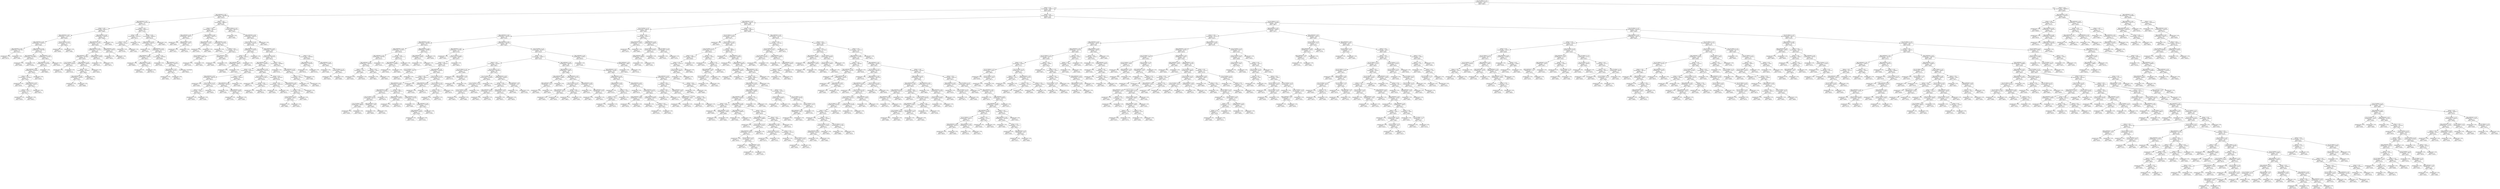 digraph Tree {
node [shape=box, style="rounded", color="black", fontname="helvetica"] ;
edge [fontname="helvetica"] ;
0 [label="num_of_ratings <= 1.0\nsquared_error = 7318114.4\nsamples = 633\nvalue = 3061.4"] ;
1 [label="ratings <= 0.0\nsquared_error = 2599237.9\nsamples = 601\nvalue = 2616.2"] ;
0 -> 1 [labeldistance=2.5, labelangle=45, headlabel="True"] ;
2 [label="date_published <= 0.0\nsquared_error = 6301686.8\nsamples = 79\nvalue = 5015.8"] ;
1 -> 2 ;
3 [label="date_published <= 0.0\nsquared_error = 7741019.9\nsamples = 37\nvalue = 5713.3"] ;
2 -> 3 ;
4 [label="ratings <= 0.0\nsquared_error = 6955257.5\nsamples = 24\nvalue = 5046.2"] ;
3 -> 4 ;
5 [label="date_published <= 0.0\nsquared_error = 7733671.2\nsamples = 13\nvalue = 6100.3"] ;
4 -> 5 ;
6 [label="date_published <= 0.0\nsquared_error = 7079632.6\nsamples = 11\nvalue = 5380.2"] ;
5 -> 6 ;
7 [label="date_published <= 0.0\nsquared_error = 4647184.2\nsamples = 2\nvalue = 3322.3"] ;
6 -> 7 ;
8 [label="squared_error = 0.0\nsamples = 1\nvalue = 6371.0"] ;
7 -> 8 ;
9 [label="squared_error = 0.0\nsamples = 1\nvalue = 1798.0"] ;
7 -> 9 ;
10 [label="date_published <= 0.0\nsquared_error = 6592798.9\nsamples = 9\nvalue = 5766.1"] ;
6 -> 10 ;
11 [label="date_published <= 0.0\nsquared_error = 8532846.8\nsamples = 2\nvalue = 8076.5"] ;
10 -> 11 ;
12 [label="squared_error = 0.0\nsamples = 1\nvalue = 6390.0"] ;
11 -> 12 ;
13 [label="squared_error = 0.0\nsamples = 1\nvalue = 13136.0"] ;
11 -> 13 ;
14 [label="date_published <= 0.0\nsquared_error = 3573617.9\nsamples = 7\nvalue = 4995.9"] ;
10 -> 14 ;
15 [label="date_published <= 0.0\nsquared_error = 3145759.0\nsamples = 6\nvalue = 5432.3"] ;
14 -> 15 ;
16 [label="date_published <= 0.0\nsquared_error = 2015004.9\nsamples = 5\nvalue = 5047.6"] ;
15 -> 16 ;
17 [label="ratings <= 0.0\nsquared_error = 1475966.8\nsamples = 4\nvalue = 5344.0"] ;
16 -> 17 ;
18 [label="squared_error = 0.0\nsamples = 1\nvalue = 3579.0"] ;
17 -> 18 ;
19 [label="date_published <= 0.0\nsquared_error = 583411.2\nsamples = 3\nvalue = 5932.3"] ;
17 -> 19 ;
20 [label="ratings <= 0.0\nsquared_error = 212515.4\nsamples = 2\nvalue = 6217.4"] ;
19 -> 20 ;
21 [label="squared_error = 0.0\nsamples = 1\nvalue = 6782.0"] ;
20 -> 21 ;
22 [label="squared_error = 0.0\nsamples = 1\nvalue = 5841.0"] ;
20 -> 22 ;
23 [label="squared_error = 0.0\nsamples = 1\nvalue = 4507.0"] ;
19 -> 23 ;
24 [label="squared_error = 0.0\nsamples = 1\nvalue = 2676.0"] ;
16 -> 24 ;
25 [label="squared_error = 0.0\nsamples = 1\nvalue = 8895.0"] ;
15 -> 25 ;
26 [label="squared_error = 0.0\nsamples = 1\nvalue = 2814.0"] ;
14 -> 26 ;
27 [label="num_of_ratings <= 1.0\nsquared_error = 761270.6\nsamples = 2\nvalue = 8836.6"] ;
5 -> 27 ;
28 [label="squared_error = 0.0\nsamples = 1\nvalue = 9549.0"] ;
27 -> 28 ;
29 [label="squared_error = 0.0\nsamples = 1\nvalue = 7768.0"] ;
27 -> 29 ;
30 [label="date_published <= 0.0\nsquared_error = 2460681.8\nsamples = 11\nvalue = 3640.8"] ;
4 -> 30 ;
31 [label="date_published <= 0.0\nsquared_error = 2271571.2\nsamples = 10\nvalue = 3504.6"] ;
30 -> 31 ;
32 [label="date_published <= 0.0\nsquared_error = 2115219.9\nsamples = 8\nvalue = 3946.3"] ;
31 -> 32 ;
33 [label="date_published <= 0.0\nsquared_error = 1367288.7\nsamples = 6\nvalue = 3230.4"] ;
32 -> 33 ;
34 [label="num_of_ratings <= 1.0\nsquared_error = 64320.9\nsamples = 2\nvalue = 4532.7"] ;
33 -> 34 ;
35 [label="squared_error = 0.0\nsamples = 1\nvalue = 4174.0"] ;
34 -> 35 ;
36 [label="squared_error = 0.0\nsamples = 1\nvalue = 4712.0"] ;
34 -> 36 ;
37 [label="date_published <= 0.0\nsquared_error = 746935.6\nsamples = 4\nvalue = 2579.3"] ;
33 -> 37 ;
38 [label="ratings <= 0.0\nsquared_error = 461458.0\nsamples = 3\nvalue = 3048.0"] ;
37 -> 38 ;
39 [label="date_published <= 0.0\nsquared_error = 140096.9\nsamples = 2\nvalue = 2703.3"] ;
38 -> 39 ;
40 [label="squared_error = 0.0\nsamples = 1\nvalue = 2174.0"] ;
39 -> 40 ;
41 [label="squared_error = 0.0\nsamples = 1\nvalue = 2968.0"] ;
39 -> 41 ;
42 [label="squared_error = 0.0\nsamples = 1\nvalue = 4082.0"] ;
38 -> 42 ;
43 [label="squared_error = 0.0\nsamples = 1\nvalue = 1642.0"] ;
37 -> 43 ;
44 [label="date_published <= 0.0\nsquared_error = 50700.0\nsamples = 2\nvalue = 5557.0"] ;
32 -> 44 ;
45 [label="squared_error = 0.0\nsamples = 1\nvalue = 5427.0"] ;
44 -> 45 ;
46 [label="squared_error = 0.0\nsamples = 1\nvalue = 5947.0"] ;
44 -> 46 ;
47 [label="date_published <= 0.0\nsquared_error = 84672.0\nsamples = 2\nvalue = 2069.0"] ;
31 -> 47 ;
48 [label="squared_error = 0.0\nsamples = 1\nvalue = 1901.0"] ;
47 -> 48 ;
49 [label="squared_error = 0.0\nsamples = 1\nvalue = 2573.0"] ;
47 -> 49 ;
50 [label="squared_error = 0.0\nsamples = 1\nvalue = 5956.0"] ;
30 -> 50 ;
51 [label="ratings <= 0.0\nsquared_error = 6494513.4\nsamples = 13\nvalue = 7114.0"] ;
3 -> 51 ;
52 [label="ratings <= 0.0\nsquared_error = 3254518.2\nsamples = 3\nvalue = 4317.5"] ;
51 -> 52 ;
53 [label="ratings <= 0.0\nsquared_error = 1233604.7\nsamples = 2\nvalue = 5420.2"] ;
52 -> 53 ;
54 [label="squared_error = 0.0\nsamples = 1\nvalue = 4779.0"] ;
53 -> 54 ;
55 [label="squared_error = 0.0\nsamples = 1\nvalue = 7344.0"] ;
53 -> 55 ;
56 [label="squared_error = 0.0\nsamples = 1\nvalue = 2112.0"] ;
52 -> 56 ;
57 [label="ratings <= 0.0\nsquared_error = 3094904.1\nsamples = 10\nvalue = 8312.6"] ;
51 -> 57 ;
58 [label="date_published <= 0.0\nsquared_error = 2485515.4\nsamples = 9\nvalue = 8713.5"] ;
57 -> 58 ;
59 [label="squared_error = 0.0\nsamples = 1\nvalue = 7016.0"] ;
58 -> 59 ;
60 [label="date_published <= 0.0\nsquared_error = 2425702.1\nsamples = 8\nvalue = 8867.8"] ;
58 -> 60 ;
61 [label="date_published <= 0.0\nsquared_error = 316081.6\nsamples = 3\nvalue = 9551.0"] ;
60 -> 61 ;
62 [label="squared_error = 0.0\nsamples = 1\nvalue = 9850.0"] ;
61 -> 62 ;
63 [label="date_published <= 0.0\nsquared_error = 454950.2\nsamples = 2\nvalue = 9102.5"] ;
61 -> 63 ;
64 [label="squared_error = 0.0\nsamples = 1\nvalue = 8428.0"] ;
63 -> 64 ;
65 [label="squared_error = 0.0\nsamples = 1\nvalue = 9777.0"] ;
63 -> 65 ;
66 [label="ratings <= 0.0\nsquared_error = 3470648.2\nsamples = 5\nvalue = 8298.5"] ;
60 -> 66 ;
67 [label="squared_error = 0.0\nsamples = 1\nvalue = 5333.0"] ;
66 -> 67 ;
68 [label="date_published <= 0.0\nsquared_error = 2054172.2\nsamples = 4\nvalue = 8891.6"] ;
66 -> 68 ;
69 [label="date_published <= 0.0\nsquared_error = 26732.2\nsamples = 2\nvalue = 7857.5"] ;
68 -> 69 ;
70 [label="squared_error = 0.0\nsamples = 1\nvalue = 7694.0"] ;
69 -> 70 ;
71 [label="squared_error = 0.0\nsamples = 1\nvalue = 8021.0"] ;
69 -> 71 ;
72 [label="squared_error = 2217618.0\nsamples = 2\nvalue = 9581.0"] ;
68 -> 72 ;
73 [label="squared_error = 0.0\nsamples = 1\nvalue = 5907.0"] ;
57 -> 73 ;
74 [label="ratings <= 0.0\nsquared_error = 3889453.7\nsamples = 42\nvalue = 4318.3"] ;
2 -> 74 ;
75 [label="ratings <= 0.0\nsquared_error = 2562422.5\nsamples = 10\nvalue = 2796.6"] ;
74 -> 75 ;
76 [label="date_published <= 0.0\nsquared_error = 98692.1\nsamples = 3\nvalue = 1922.8"] ;
75 -> 76 ;
77 [label="squared_error = 0.0\nsamples = 1\nvalue = 2364.0"] ;
76 -> 77 ;
78 [label="date_published <= 0.0\nsquared_error = 2067.2\nsamples = 2\nvalue = 1702.2"] ;
76 -> 78 ;
79 [label="squared_error = 0.0\nsamples = 1\nvalue = 1781.0"] ;
78 -> 79 ;
80 [label="squared_error = 0.0\nsamples = 1\nvalue = 1676.0"] ;
78 -> 80 ;
81 [label="date_published <= 0.0\nsquared_error = 3408070.0\nsamples = 7\nvalue = 3452.0"] ;
75 -> 81 ;
82 [label="date_published <= 0.0\nsquared_error = 71022.2\nsamples = 2\nvalue = 2212.5"] ;
81 -> 82 ;
83 [label="squared_error = 0.0\nsamples = 1\nvalue = 2479.0"] ;
82 -> 83 ;
84 [label="squared_error = 0.0\nsamples = 1\nvalue = 1946.0"] ;
82 -> 84 ;
85 [label="date_published <= 0.0\nsquared_error = 3837592.5\nsamples = 5\nvalue = 3865.2"] ;
81 -> 85 ;
86 [label="squared_error = 0.0\nsamples = 1\nvalue = 7932.0"] ;
85 -> 86 ;
87 [label="ratings <= 0.0\nsquared_error = 635719.0\nsamples = 4\nvalue = 3051.8"] ;
85 -> 87 ;
88 [label="num_of_ratings <= 1.0\nsquared_error = 56882.2\nsamples = 2\nvalue = 2094.5"] ;
87 -> 88 ;
89 [label="squared_error = 0.0\nsamples = 1\nvalue = 2333.0"] ;
88 -> 89 ;
90 [label="squared_error = 0.0\nsamples = 1\nvalue = 1856.0"] ;
88 -> 90 ;
91 [label="date_published <= 0.0\nsquared_error = 3362.0\nsamples = 2\nvalue = 3690.0"] ;
87 -> 91 ;
92 [label="squared_error = 0.0\nsamples = 1\nvalue = 3649.0"] ;
91 -> 92 ;
93 [label="squared_error = 0.0\nsamples = 1\nvalue = 3772.0"] ;
91 -> 93 ;
94 [label="num_of_ratings <= 1.0\nsquared_error = 3404150.1\nsamples = 32\nvalue = 4762.2"] ;
74 -> 94 ;
95 [label="squared_error = 0.0\nsamples = 1\nvalue = 1798.0"] ;
94 -> 95 ;
96 [label="date_published <= 0.0\nsquared_error = 3285659.1\nsamples = 31\nvalue = 4825.2"] ;
94 -> 96 ;
97 [label="num_of_ratings <= 1.0\nsquared_error = 3332039.3\nsamples = 30\nvalue = 4718.8"] ;
96 -> 97 ;
98 [label="date_published <= 0.0\nsquared_error = 1226419.4\nsamples = 4\nvalue = 2989.2"] ;
97 -> 98 ;
99 [label="ratings <= 0.0\nsquared_error = 428528.2\nsamples = 3\nvalue = 2185.3"] ;
98 -> 99 ;
100 [label="date_published <= 0.0\nsquared_error = 66822.2\nsamples = 2\nvalue = 2623.5"] ;
99 -> 100 ;
101 [label="squared_error = 0.0\nsamples = 1\nvalue = 2882.0"] ;
100 -> 101 ;
102 [label="squared_error = 0.0\nsamples = 1\nvalue = 2365.0"] ;
100 -> 102 ;
103 [label="squared_error = 0.0\nsamples = 1\nvalue = 1309.0"] ;
99 -> 103 ;
104 [label="squared_error = 0.0\nsamples = 1\nvalue = 4195.0"] ;
98 -> 104 ;
105 [label="date_published <= 0.0\nsquared_error = 3169317.7\nsamples = 26\nvalue = 4940.5"] ;
97 -> 105 ;
106 [label="num_of_ratings <= 1.0\nsquared_error = 2807534.1\nsamples = 21\nvalue = 4623.5"] ;
105 -> 106 ;
107 [label="date_published <= 0.0\nsquared_error = 2709781.0\nsamples = 17\nvalue = 4384.8"] ;
106 -> 107 ;
108 [label="ratings <= 0.0\nsquared_error = 2192109.4\nsamples = 8\nvalue = 3708.9"] ;
107 -> 108 ;
109 [label="date_published <= 0.0\nsquared_error = 988136.6\nsamples = 4\nvalue = 4814.3"] ;
108 -> 109 ;
110 [label="squared_error = 0.0\nsamples = 1\nvalue = 3196.0"] ;
109 -> 110 ;
111 [label="num_of_ratings <= 1.0\nsquared_error = 557203.2\nsamples = 3\nvalue = 5138.0"] ;
109 -> 111 ;
112 [label="ratings <= 0.0\nsquared_error = 178084.0\nsamples = 2\nvalue = 4816.0"] ;
111 -> 112 ;
113 [label="squared_error = 0.0\nsamples = 1\nvalue = 4394.0"] ;
112 -> 113 ;
114 [label="squared_error = 0.0\nsamples = 1\nvalue = 5238.0"] ;
112 -> 114 ;
115 [label="squared_error = 0.0\nsamples = 1\nvalue = 6426.0"] ;
111 -> 115 ;
116 [label="ratings <= 0.0\nsquared_error = 410895.0\nsamples = 4\nvalue = 2382.4"] ;
108 -> 116 ;
117 [label="date_published <= 0.0\nsquared_error = 285494.0\nsamples = 3\nvalue = 2596.0"] ;
116 -> 117 ;
118 [label="squared_error = 0.0\nsamples = 1\nvalue = 1728.0"] ;
117 -> 118 ;
119 [label="date_published <= 0.0\nsquared_error = 45803.6\nsamples = 2\nvalue = 2885.3"] ;
117 -> 119 ;
120 [label="squared_error = 0.0\nsamples = 1\nvalue = 2734.0"] ;
119 -> 120 ;
121 [label="squared_error = 0.0\nsamples = 1\nvalue = 3188.0"] ;
119 -> 121 ;
122 [label="squared_error = 0.0\nsamples = 1\nvalue = 1528.0"] ;
116 -> 122 ;
123 [label="date_published <= 0.0\nsquared_error = 2535722.6\nsamples = 9\nvalue = 4849.4"] ;
107 -> 123 ;
124 [label="num_of_ratings <= 1.0\nsquared_error = 1213961.0\nsamples = 3\nvalue = 6324.8"] ;
123 -> 124 ;
125 [label="squared_error = 0.0\nsamples = 1\nvalue = 7174.0"] ;
124 -> 125 ;
126 [label="ratings <= 0.0\nsquared_error = 330625.0\nsamples = 2\nvalue = 5051.0"] ;
124 -> 126 ;
127 [label="squared_error = 0.0\nsamples = 1\nvalue = 5626.0"] ;
126 -> 127 ;
128 [label="squared_error = 0.0\nsamples = 1\nvalue = 4476.0"] ;
126 -> 128 ;
129 [label="ratings <= 0.0\nsquared_error = 1697386.5\nsamples = 6\nvalue = 4178.8"] ;
123 -> 129 ;
130 [label="ratings <= 0.0\nsquared_error = 1028178.0\nsamples = 2\nvalue = 5754.0"] ;
129 -> 130 ;
131 [label="squared_error = 0.0\nsamples = 1\nvalue = 4320.0"] ;
130 -> 131 ;
132 [label="squared_error = 0.0\nsamples = 1\nvalue = 6471.0"] ;
130 -> 132 ;
133 [label="date_published <= 0.0\nsquared_error = 668972.1\nsamples = 4\nvalue = 3588.1"] ;
129 -> 133 ;
134 [label="ratings <= 0.0\nsquared_error = 257730.8\nsamples = 3\nvalue = 3336.4"] ;
133 -> 134 ;
135 [label="num_of_ratings <= 1.0\nsquared_error = 40650.1\nsamples = 2\nvalue = 3529.2"] ;
134 -> 135 ;
136 [label="squared_error = 0.0\nsamples = 1\nvalue = 3980.0"] ;
135 -> 136 ;
137 [label="squared_error = 0.0\nsamples = 1\nvalue = 3439.0"] ;
135 -> 137 ;
138 [label="squared_error = 0.0\nsamples = 1\nvalue = 2180.0"] ;
134 -> 138 ;
139 [label="squared_error = 0.0\nsamples = 1\nvalue = 5350.0"] ;
133 -> 139 ;
140 [label="ratings <= 0.0\nsquared_error = 1365885.0\nsamples = 4\nvalue = 5912.6"] ;
106 -> 140 ;
141 [label="squared_error = 0.0\nsamples = 1\nvalue = 3772.0"] ;
140 -> 141 ;
142 [label="date_published <= 0.0\nsquared_error = 275428.7\nsamples = 3\nvalue = 6447.8"] ;
140 -> 142 ;
143 [label="ratings <= 0.0\nsquared_error = 52704.2\nsamples = 2\nvalue = 6167.3"] ;
142 -> 143 ;
144 [label="squared_error = 0.0\nsamples = 1\nvalue = 6492.0"] ;
143 -> 144 ;
145 [label="squared_error = 0.0\nsamples = 1\nvalue = 6005.0"] ;
143 -> 145 ;
146 [label="squared_error = 0.0\nsamples = 1\nvalue = 7289.0"] ;
142 -> 146 ;
147 [label="ratings <= 0.0\nsquared_error = 2263999.4\nsamples = 5\nvalue = 6389.6"] ;
105 -> 147 ;
148 [label="date_published <= 0.0\nsquared_error = 976144.0\nsamples = 2\nvalue = 7763.0"] ;
147 -> 148 ;
149 [label="squared_error = 0.0\nsamples = 1\nvalue = 8751.0"] ;
148 -> 149 ;
150 [label="squared_error = 0.0\nsamples = 1\nvalue = 6775.0"] ;
148 -> 150 ;
151 [label="date_published <= 0.0\nsquared_error = 1722810.2\nsamples = 3\nvalue = 5840.2"] ;
147 -> 151 ;
152 [label="squared_error = 0.0\nsamples = 1\nvalue = 7169.0"] ;
151 -> 152 ;
153 [label="num_of_ratings <= 1.0\nsquared_error = 909450.9\nsamples = 2\nvalue = 4954.3"] ;
151 -> 153 ;
154 [label="squared_error = 0.0\nsamples = 1\nvalue = 6303.0"] ;
153 -> 154 ;
155 [label="squared_error = 0.0\nsamples = 1\nvalue = 4280.0"] ;
153 -> 155 ;
156 [label="squared_error = 0.0\nsamples = 1\nvalue = 6387.0"] ;
96 -> 156 ;
157 [label="ratings <= 0.0\nsquared_error = 1053272.7\nsamples = 522\nvalue = 2256.8"] ;
1 -> 157 ;
158 [label="date_published <= 0.0\nsquared_error = 1620757.7\nsamples = 189\nvalue = 2902.9"] ;
157 -> 158 ;
159 [label="num_of_ratings <= 1.0\nsquared_error = 1908142.7\nsamples = 83\nvalue = 3284.3"] ;
158 -> 159 ;
160 [label="date_published <= 0.0\nsquared_error = 1910465.9\nsamples = 76\nvalue = 3378.1"] ;
159 -> 160 ;
161 [label="date_published <= 0.0\nsquared_error = 1804909.0\nsamples = 11\nvalue = 4015.9"] ;
160 -> 161 ;
162 [label="date_published <= 0.0\nsquared_error = 1513043.3\nsamples = 8\nvalue = 3610.6"] ;
161 -> 162 ;
163 [label="date_published <= 0.0\nsquared_error = 854799.9\nsamples = 5\nvalue = 4132.9"] ;
162 -> 163 ;
164 [label="date_published <= 0.0\nsquared_error = 392016.4\nsamples = 4\nvalue = 3528.0"] ;
163 -> 164 ;
165 [label="ratings <= 0.0\nsquared_error = 2162.2\nsamples = 2\nvalue = 4289.5"] ;
164 -> 165 ;
166 [label="squared_error = 0.0\nsamples = 1\nvalue = 4336.0"] ;
165 -> 166 ;
167 [label="squared_error = 0.0\nsamples = 1\nvalue = 4243.0"] ;
165 -> 167 ;
168 [label="ratings <= 0.0\nsquared_error = 7605.6\nsamples = 2\nvalue = 3020.3"] ;
164 -> 168 ;
169 [label="squared_error = 0.0\nsamples = 1\nvalue = 3082.0"] ;
168 -> 169 ;
170 [label="squared_error = 0.0\nsamples = 1\nvalue = 2897.0"] ;
168 -> 170 ;
171 [label="squared_error = 0.0\nsamples = 1\nvalue = 5141.0"] ;
163 -> 171 ;
172 [label="ratings <= 0.0\nsquared_error = 1431571.6\nsamples = 3\nvalue = 2775.0"] ;
162 -> 172 ;
173 [label="date_published <= 0.0\nsquared_error = 1169064.2\nsamples = 2\nvalue = 3127.2"] ;
172 -> 173 ;
174 [label="squared_error = 0.0\nsamples = 1\nvalue = 2503.0"] ;
173 -> 174 ;
175 [label="squared_error = 0.0\nsamples = 1\nvalue = 5000.0"] ;
173 -> 175 ;
176 [label="squared_error = 0.0\nsamples = 1\nvalue = 1366.0"] ;
172 -> 176 ;
177 [label="date_published <= 0.0\nsquared_error = 484889.5\nsamples = 3\nvalue = 5333.0"] ;
161 -> 177 ;
178 [label="date_published <= 0.0\nsquared_error = 60784.2\nsamples = 2\nvalue = 5715.7"] ;
177 -> 178 ;
179 [label="squared_error = 0.0\nsamples = 1\nvalue = 5367.0"] ;
178 -> 179 ;
180 [label="squared_error = 0.0\nsamples = 1\nvalue = 5890.0"] ;
178 -> 180 ;
181 [label="squared_error = 0.0\nsamples = 1\nvalue = 4185.0"] ;
177 -> 181 ;
182 [label="date_published <= 0.0\nsquared_error = 1844379.9\nsamples = 65\nvalue = 3265.2"] ;
160 -> 182 ;
183 [label="date_published <= 0.0\nsquared_error = 1413652.7\nsamples = 21\nvalue = 2774.6"] ;
182 -> 183 ;
184 [label="squared_error = 0.0\nsamples = 1\nvalue = 1783.0"] ;
183 -> 184 ;
185 [label="num_of_ratings <= 1.0\nsquared_error = 1446863.5\nsamples = 20\nvalue = 2873.7"] ;
183 -> 185 ;
186 [label="ratings <= 0.0\nsquared_error = 1305200.0\nsamples = 19\nvalue = 2745.9"] ;
185 -> 186 ;
187 [label="num_of_ratings <= 1.0\nsquared_error = 144.0\nsamples = 2\nvalue = 1313.0"] ;
186 -> 187 ;
188 [label="squared_error = 0.0\nsamples = 1\nvalue = 1301.0"] ;
187 -> 188 ;
189 [label="squared_error = 0.0\nsamples = 1\nvalue = 1325.0"] ;
187 -> 189 ;
190 [label="date_published <= 0.0\nsquared_error = 1235494.4\nsamples = 17\nvalue = 2856.2"] ;
186 -> 190 ;
191 [label="ratings <= 0.0\nsquared_error = 1288252.6\nsamples = 12\nvalue = 3147.6"] ;
190 -> 191 ;
192 [label="date_published <= 0.0\nsquared_error = 1066807.2\nsamples = 11\nvalue = 3014.3"] ;
191 -> 192 ;
193 [label="date_published <= 0.0\nsquared_error = 1433958.5\nsamples = 5\nvalue = 3376.4"] ;
192 -> 193 ;
194 [label="num_of_ratings <= 1.0\nsquared_error = 95159.6\nsamples = 4\nvalue = 2901.7"] ;
193 -> 194 ;
195 [label="num_of_ratings <= 1.0\nsquared_error = 38809.0\nsamples = 2\nvalue = 3306.0"] ;
194 -> 195 ;
196 [label="squared_error = 0.0\nsamples = 1\nvalue = 3109.0"] ;
195 -> 196 ;
197 [label="squared_error = 0.0\nsamples = 1\nvalue = 3503.0"] ;
195 -> 197 ;
198 [label="date_published <= 0.0\nsquared_error = 720.8\nsamples = 2\nvalue = 2699.5"] ;
194 -> 198 ;
199 [label="squared_error = 0.0\nsamples = 1\nvalue = 2684.0"] ;
198 -> 199 ;
200 [label="squared_error = 0.0\nsamples = 1\nvalue = 2746.0"] ;
198 -> 200 ;
201 [label="squared_error = 0.0\nsamples = 1\nvalue = 6225.0"] ;
193 -> 201 ;
202 [label="ratings <= 0.0\nsquared_error = 599932.2\nsamples = 6\nvalue = 2732.7"] ;
192 -> 202 ;
203 [label="date_published <= 0.0\nsquared_error = 148518.8\nsamples = 2\nvalue = 3406.5"] ;
202 -> 203 ;
204 [label="squared_error = 0.0\nsamples = 1\nvalue = 3184.0"] ;
203 -> 204 ;
205 [label="squared_error = 0.0\nsamples = 1\nvalue = 4074.0"] ;
203 -> 205 ;
206 [label="date_published <= 0.0\nsquared_error = 307229.0\nsamples = 4\nvalue = 2193.6"] ;
202 -> 206 ;
207 [label="squared_error = 0.0\nsamples = 1\nvalue = 2566.0"] ;
206 -> 207 ;
208 [label="date_published <= 0.0\nsquared_error = 357957.6\nsamples = 3\nvalue = 1945.3"] ;
206 -> 208 ;
209 [label="date_published <= 0.0\nsquared_error = 41616.0\nsamples = 2\nvalue = 1539.0"] ;
208 -> 209 ;
210 [label="squared_error = 0.0\nsamples = 1\nvalue = 1335.0"] ;
209 -> 210 ;
211 [label="squared_error = 0.0\nsamples = 1\nvalue = 1743.0"] ;
209 -> 211 ;
212 [label="squared_error = 0.0\nsamples = 1\nvalue = 2758.0"] ;
208 -> 212 ;
213 [label="squared_error = 0.0\nsamples = 1\nvalue = 5280.0"] ;
191 -> 213 ;
214 [label="num_of_ratings <= 1.0\nsquared_error = 672372.9\nsamples = 5\nvalue = 2305.7"] ;
190 -> 214 ;
215 [label="date_published <= 0.0\nsquared_error = 969240.2\nsamples = 2\nvalue = 2741.5"] ;
214 -> 215 ;
216 [label="squared_error = 0.0\nsamples = 1\nvalue = 3726.0"] ;
215 -> 216 ;
217 [label="squared_error = 0.0\nsamples = 1\nvalue = 1757.0"] ;
215 -> 217 ;
218 [label="num_of_ratings <= 1.0\nsquared_error = 161350.0\nsamples = 3\nvalue = 1957.0"] ;
214 -> 218 ;
219 [label="ratings <= 0.0\nsquared_error = 23472.2\nsamples = 2\nvalue = 1643.7"] ;
218 -> 219 ;
220 [label="squared_error = 0.0\nsamples = 1\nvalue = 1427.0"] ;
219 -> 220 ;
221 [label="squared_error = 0.0\nsamples = 1\nvalue = 1752.0"] ;
219 -> 221 ;
222 [label="squared_error = 0.0\nsamples = 1\nvalue = 2427.0"] ;
218 -> 222 ;
223 [label="squared_error = 0.0\nsamples = 1\nvalue = 4663.0"] ;
185 -> 223 ;
224 [label="num_of_ratings <= 1.0\nsquared_error = 1877867.5\nsamples = 44\nvalue = 3522.2"] ;
182 -> 224 ;
225 [label="ratings <= 0.0\nsquared_error = 1350057.4\nsamples = 41\nvalue = 3323.3"] ;
224 -> 225 ;
226 [label="ratings <= 0.0\nsquared_error = 1973603.7\nsamples = 13\nvalue = 3852.1"] ;
225 -> 226 ;
227 [label="num_of_ratings <= 1.0\nsquared_error = 107818.2\nsamples = 3\nvalue = 2209.8"] ;
226 -> 227 ;
228 [label="squared_error = 0.0\nsamples = 1\nvalue = 2777.0"] ;
227 -> 228 ;
229 [label="date_published <= 0.0\nsquared_error = 747.6\nsamples = 2\nvalue = 2020.7"] ;
227 -> 229 ;
230 [label="squared_error = 0.0\nsamples = 1\nvalue = 2040.0"] ;
229 -> 230 ;
231 [label="squared_error = 0.0\nsamples = 1\nvalue = 1982.0"] ;
229 -> 231 ;
232 [label="num_of_ratings <= 1.0\nsquared_error = 1462436.4\nsamples = 10\nvalue = 4357.4"] ;
226 -> 232 ;
233 [label="num_of_ratings <= 1.0\nsquared_error = 1678990.5\nsamples = 4\nvalue = 4824.6"] ;
232 -> 233 ;
234 [label="num_of_ratings <= 1.0\nsquared_error = 517129.0\nsamples = 3\nvalue = 4100.8"] ;
233 -> 234 ;
235 [label="num_of_ratings <= 1.0\nsquared_error = 46208.0\nsamples = 2\nvalue = 4672.0"] ;
234 -> 235 ;
236 [label="squared_error = 0.0\nsamples = 1\nvalue = 4824.0"] ;
235 -> 236 ;
237 [label="squared_error = 0.0\nsamples = 1\nvalue = 4368.0"] ;
235 -> 237 ;
238 [label="squared_error = 0.0\nsamples = 1\nvalue = 3244.0"] ;
234 -> 238 ;
239 [label="squared_error = 0.0\nsamples = 1\nvalue = 6634.0"] ;
233 -> 239 ;
240 [label="date_published <= 0.0\nsquared_error = 658068.2\nsamples = 6\nvalue = 3812.3"] ;
232 -> 240 ;
241 [label="ratings <= 0.0\nsquared_error = 197050.2\nsamples = 4\nvalue = 4325.5"] ;
240 -> 241 ;
242 [label="date_published <= 0.0\nsquared_error = 35910.2\nsamples = 2\nvalue = 3907.5"] ;
241 -> 242 ;
243 [label="squared_error = 0.0\nsamples = 1\nvalue = 4097.0"] ;
242 -> 243 ;
244 [label="squared_error = 0.0\nsamples = 1\nvalue = 3718.0"] ;
242 -> 244 ;
245 [label="date_published <= 0.0\nsquared_error = 8742.2\nsamples = 2\nvalue = 4743.5"] ;
241 -> 245 ;
246 [label="squared_error = 0.0\nsamples = 1\nvalue = 4837.0"] ;
245 -> 246 ;
247 [label="squared_error = 0.0\nsamples = 1\nvalue = 4650.0"] ;
245 -> 247 ;
248 [label="date_published <= 0.0\nsquared_error = 64.0\nsamples = 2\nvalue = 2786.0"] ;
240 -> 248 ;
249 [label="squared_error = 0.0\nsamples = 1\nvalue = 2794.0"] ;
248 -> 249 ;
250 [label="squared_error = 0.0\nsamples = 1\nvalue = 2778.0"] ;
248 -> 250 ;
251 [label="date_published <= 0.0\nsquared_error = 938701.8\nsamples = 28\nvalue = 3109.3"] ;
225 -> 251 ;
252 [label="date_published <= 0.0\nsquared_error = 729811.3\nsamples = 10\nvalue = 2668.8"] ;
251 -> 252 ;
253 [label="date_published <= 0.0\nsquared_error = 142866.2\nsamples = 3\nvalue = 3789.2"] ;
252 -> 253 ;
254 [label="date_published <= 0.0\nsquared_error = 342.2\nsamples = 2\nvalue = 3411.5"] ;
253 -> 254 ;
255 [label="squared_error = 0.0\nsamples = 1\nvalue = 3430.0"] ;
254 -> 255 ;
256 [label="squared_error = 0.0\nsamples = 1\nvalue = 3393.0"] ;
254 -> 256 ;
257 [label="squared_error = 0.0\nsamples = 1\nvalue = 4167.0"] ;
253 -> 257 ;
258 [label="date_published <= 0.0\nsquared_error = 367512.9\nsamples = 7\nvalue = 2295.3"] ;
252 -> 258 ;
259 [label="num_of_ratings <= 1.0\nsquared_error = 304611.3\nsamples = 4\nvalue = 2641.3"] ;
258 -> 259 ;
260 [label="date_published <= 0.0\nsquared_error = 2851.4\nsamples = 2\nvalue = 2862.6"] ;
259 -> 260 ;
261 [label="squared_error = 0.0\nsamples = 1\nvalue = 2928.0"] ;
260 -> 261 ;
262 [label="squared_error = 0.0\nsamples = 1\nvalue = 2819.0"] ;
260 -> 262 ;
263 [label="ratings <= 0.0\nsquared_error = 630436.0\nsamples = 2\nvalue = 2088.0"] ;
259 -> 263 ;
264 [label="squared_error = 0.0\nsamples = 1\nvalue = 2882.0"] ;
263 -> 264 ;
265 [label="squared_error = 0.0\nsamples = 1\nvalue = 1294.0"] ;
263 -> 265 ;
266 [label="date_published <= 0.0\nsquared_error = 53440.0\nsamples = 3\nvalue = 1811.0"] ;
258 -> 266 ;
267 [label="squared_error = 0.0\nsamples = 1\nvalue = 1351.0"] ;
266 -> 267 ;
268 [label="date_published <= 0.0\nsquared_error = 675.0\nsamples = 2\nvalue = 1926.0"] ;
266 -> 268 ;
269 [label="squared_error = 0.0\nsamples = 1\nvalue = 1881.0"] ;
268 -> 269 ;
270 [label="squared_error = 0.0\nsamples = 1\nvalue = 1941.0"] ;
268 -> 270 ;
271 [label="date_published <= 0.0\nsquared_error = 874381.1\nsamples = 18\nvalue = 3380.3"] ;
251 -> 271 ;
272 [label="date_published <= 0.0\nsquared_error = 636173.4\nsamples = 10\nvalue = 3831.1"] ;
271 -> 272 ;
273 [label="date_published <= 0.0\nsquared_error = 51706.8\nsamples = 4\nvalue = 3262.2"] ;
272 -> 273 ;
274 [label="squared_error = 0.0\nsamples = 1\nvalue = 3712.0"] ;
273 -> 274 ;
275 [label="ratings <= 0.0\nsquared_error = 13484.2\nsamples = 3\nvalue = 3172.2"] ;
273 -> 275 ;
276 [label="ratings <= 0.0\nsquared_error = 320.9\nsamples = 2\nvalue = 3266.3"] ;
275 -> 276 ;
277 [label="squared_error = 0.0\nsamples = 1\nvalue = 3279.0"] ;
276 -> 277 ;
278 [label="squared_error = 0.0\nsamples = 1\nvalue = 3241.0"] ;
276 -> 278 ;
279 [label="squared_error = 0.0\nsamples = 1\nvalue = 3031.0"] ;
275 -> 279 ;
280 [label="date_published <= 0.0\nsquared_error = 649729.2\nsamples = 6\nvalue = 4257.8"] ;
272 -> 280 ;
281 [label="squared_error = 0.0\nsamples = 1\nvalue = 5573.0"] ;
280 -> 281 ;
282 [label="date_published <= 0.0\nsquared_error = 460117.8\nsamples = 5\nvalue = 4069.9"] ;
280 -> 282 ;
283 [label="date_published <= 0.0\nsquared_error = 17298.0\nsamples = 2\nvalue = 3586.0"] ;
282 -> 283 ;
284 [label="squared_error = 0.0\nsamples = 1\nvalue = 3679.0"] ;
283 -> 284 ;
285 [label="squared_error = 0.0\nsamples = 1\nvalue = 3400.0"] ;
283 -> 285 ;
286 [label="date_published <= 0.0\nsquared_error = 484953.2\nsamples = 3\nvalue = 4432.8"] ;
282 -> 286 ;
287 [label="squared_error = 0.0\nsamples = 1\nvalue = 5083.0"] ;
286 -> 287 ;
288 [label="ratings <= 0.0\nsquared_error = 124256.2\nsamples = 2\nvalue = 3782.5"] ;
286 -> 288 ;
289 [label="squared_error = 0.0\nsamples = 1\nvalue = 4135.0"] ;
288 -> 289 ;
290 [label="squared_error = 0.0\nsamples = 1\nvalue = 3430.0"] ;
288 -> 290 ;
291 [label="date_published <= 0.0\nsquared_error = 638763.9\nsamples = 8\nvalue = 2854.5"] ;
271 -> 291 ;
292 [label="ratings <= 0.0\nsquared_error = 63908.4\nsamples = 6\nvalue = 2442.7"] ;
291 -> 292 ;
293 [label="ratings <= 0.0\nsquared_error = 201152.2\nsamples = 2\nvalue = 2682.5"] ;
292 -> 293 ;
294 [label="squared_error = 0.0\nsamples = 1\nvalue = 2234.0"] ;
293 -> 294 ;
295 [label="squared_error = 0.0\nsamples = 1\nvalue = 3131.0"] ;
293 -> 295 ;
296 [label="date_published <= 0.0\nsquared_error = 3566.1\nsamples = 4\nvalue = 2374.1"] ;
292 -> 296 ;
297 [label="date_published <= 0.0\nsquared_error = 100.0\nsamples = 2\nvalue = 2409.0"] ;
296 -> 297 ;
298 [label="squared_error = 0.0\nsamples = 1\nvalue = 2389.0"] ;
297 -> 298 ;
299 [label="squared_error = 0.0\nsamples = 1\nvalue = 2414.0"] ;
297 -> 299 ;
300 [label="ratings <= 0.0\nsquared_error = 1600.0\nsamples = 2\nvalue = 2287.0"] ;
296 -> 300 ;
301 [label="squared_error = 0.0\nsamples = 1\nvalue = 2247.0"] ;
300 -> 301 ;
302 [label="squared_error = 0.0\nsamples = 1\nvalue = 2327.0"] ;
300 -> 302 ;
303 [label="ratings <= 0.0\nsquared_error = 328050.0\nsamples = 2\nvalue = 4090.0"] ;
291 -> 303 ;
304 [label="squared_error = 0.0\nsamples = 1\nvalue = 4900.0"] ;
303 -> 304 ;
305 [label="squared_error = 0.0\nsamples = 1\nvalue = 3685.0"] ;
303 -> 305 ;
306 [label="date_published <= 0.0\nsquared_error = 473852.7\nsamples = 3\nvalue = 6455.8"] ;
224 -> 306 ;
307 [label="squared_error = 0.0\nsamples = 1\nvalue = 7143.0"] ;
306 -> 307 ;
308 [label="date_published <= 0.0\nsquared_error = 3080.2\nsamples = 2\nvalue = 5768.5"] ;
306 -> 308 ;
309 [label="squared_error = 0.0\nsamples = 1\nvalue = 5824.0"] ;
308 -> 309 ;
310 [label="squared_error = 0.0\nsamples = 1\nvalue = 5713.0"] ;
308 -> 310 ;
311 [label="ratings <= 0.0\nsquared_error = 380297.4\nsamples = 7\nvalue = 2106.1"] ;
159 -> 311 ;
312 [label="date_published <= 0.0\nsquared_error = 27556.0\nsamples = 2\nvalue = 3031.0"] ;
311 -> 312 ;
313 [label="squared_error = 0.0\nsamples = 1\nvalue = 3197.0"] ;
312 -> 313 ;
314 [label="squared_error = 0.0\nsamples = 1\nvalue = 2865.0"] ;
312 -> 314 ;
315 [label="date_published <= 0.0\nsquared_error = 166845.0\nsamples = 5\nvalue = 1841.9"] ;
311 -> 315 ;
316 [label="num_of_ratings <= 1.0\nsquared_error = 95364.0\nsamples = 3\nvalue = 2039.0"] ;
315 -> 316 ;
317 [label="date_published <= 0.0\nsquared_error = 48400.0\nsamples = 2\nvalue = 1920.0"] ;
316 -> 317 ;
318 [label="squared_error = 0.0\nsamples = 1\nvalue = 1700.0"] ;
317 -> 318 ;
319 [label="squared_error = 0.0\nsamples = 1\nvalue = 2140.0"] ;
317 -> 319 ;
320 [label="squared_error = 0.0\nsamples = 1\nvalue = 2515.0"] ;
316 -> 320 ;
321 [label="num_of_ratings <= 1.0\nsquared_error = 5476.0\nsamples = 2\nvalue = 1349.0"] ;
315 -> 321 ;
322 [label="squared_error = 0.0\nsamples = 1\nvalue = 1423.0"] ;
321 -> 322 ;
323 [label="squared_error = 0.0\nsamples = 1\nvalue = 1275.0"] ;
321 -> 323 ;
324 [label="ratings <= 0.0\nsquared_error = 1258202.4\nsamples = 106\nvalue = 2643.0"] ;
158 -> 324 ;
325 [label="num_of_ratings <= 1.0\nsquared_error = 774846.9\nsamples = 41\nvalue = 2427.3"] ;
324 -> 325 ;
326 [label="squared_error = 0.0\nsamples = 1\nvalue = 4633.0"] ;
325 -> 326 ;
327 [label="num_of_ratings <= 1.0\nsquared_error = 721605.3\nsamples = 40\nvalue = 2399.0"] ;
325 -> 327 ;
328 [label="num_of_ratings <= 1.0\nsquared_error = 567711.7\nsamples = 9\nvalue = 1901.6"] ;
327 -> 328 ;
329 [label="ratings <= 0.0\nsquared_error = 580433.0\nsamples = 4\nvalue = 2658.0"] ;
328 -> 329 ;
330 [label="ratings <= 0.0\nsquared_error = 317307.8\nsamples = 3\nvalue = 2909.4"] ;
329 -> 330 ;
331 [label="num_of_ratings <= 1.0\nsquared_error = 90601.0\nsamples = 2\nvalue = 2662.0"] ;
330 -> 331 ;
332 [label="squared_error = 0.0\nsamples = 1\nvalue = 2963.0"] ;
331 -> 332 ;
333 [label="squared_error = 0.0\nsamples = 1\nvalue = 2361.0"] ;
331 -> 333 ;
334 [label="squared_error = 0.0\nsamples = 1\nvalue = 3899.0"] ;
330 -> 334 ;
335 [label="squared_error = 0.0\nsamples = 1\nvalue = 1401.0"] ;
329 -> 335 ;
336 [label="ratings <= 0.0\nsquared_error = 10769.2\nsamples = 5\nvalue = 1447.7"] ;
328 -> 336 ;
337 [label="squared_error = 0.0\nsamples = 1\nvalue = 1563.0"] ;
336 -> 337 ;
338 [label="ratings <= 0.0\nsquared_error = 3177.5\nsamples = 4\nvalue = 1370.8"] ;
336 -> 338 ;
339 [label="date_published <= 0.0\nsquared_error = 528.7\nsamples = 3\nvalue = 1333.2"] ;
338 -> 339 ;
340 [label="num_of_ratings <= 1.0\nsquared_error = 213.6\nsamples = 2\nvalue = 1344.3"] ;
339 -> 340 ;
341 [label="squared_error = 0.0\nsamples = 1\nvalue = 1334.0"] ;
340 -> 341 ;
342 [label="squared_error = 0.0\nsamples = 1\nvalue = 1365.0"] ;
340 -> 342 ;
343 [label="squared_error = 0.0\nsamples = 1\nvalue = 1300.0"] ;
339 -> 343 ;
344 [label="squared_error = 0.0\nsamples = 1\nvalue = 1446.0"] ;
338 -> 344 ;
345 [label="ratings <= 0.0\nsquared_error = 680992.4\nsamples = 31\nvalue = 2527.3"] ;
327 -> 345 ;
346 [label="squared_error = 0.0\nsamples = 1\nvalue = 1609.0"] ;
345 -> 346 ;
347 [label="date_published <= 0.0\nsquared_error = 674643.6\nsamples = 30\nvalue = 2558.0"] ;
345 -> 347 ;
348 [label="squared_error = 0.0\nsamples = 1\nvalue = 1442.0"] ;
347 -> 348 ;
349 [label="date_published <= 0.0\nsquared_error = 664612.9\nsamples = 29\nvalue = 2576.9"] ;
347 -> 349 ;
350 [label="date_published <= 0.0\nsquared_error = 29282.0\nsamples = 2\nvalue = 3584.0"] ;
349 -> 350 ;
351 [label="squared_error = 0.0\nsamples = 1\nvalue = 3826.0"] ;
350 -> 351 ;
352 [label="squared_error = 0.0\nsamples = 1\nvalue = 3463.0"] ;
350 -> 352 ;
353 [label="date_published <= 0.0\nsquared_error = 641398.8\nsamples = 27\nvalue = 2522.9"] ;
349 -> 353 ;
354 [label="ratings <= 0.0\nsquared_error = 664935.5\nsamples = 26\nvalue = 2480.0"] ;
353 -> 354 ;
355 [label="date_published <= 0.0\nsquared_error = 671023.6\nsamples = 25\nvalue = 2524.7"] ;
354 -> 355 ;
356 [label="date_published <= 0.0\nsquared_error = 784868.5\nsamples = 19\nvalue = 2641.3"] ;
355 -> 356 ;
357 [label="date_published <= 0.0\nsquared_error = 691682.8\nsamples = 17\nvalue = 2495.5"] ;
356 -> 357 ;
358 [label="ratings <= 0.0\nsquared_error = 207872.9\nsamples = 3\nvalue = 2248.7"] ;
357 -> 358 ;
359 [label="squared_error = 0.0\nsamples = 1\nvalue = 2569.0"] ;
358 -> 359 ;
360 [label="date_published <= 0.0\nsquared_error = 7938.0\nsamples = 2\nvalue = 1608.0"] ;
358 -> 360 ;
361 [label="squared_error = 0.0\nsamples = 1\nvalue = 1671.0"] ;
360 -> 361 ;
362 [label="squared_error = 0.0\nsamples = 1\nvalue = 1482.0"] ;
360 -> 362 ;
363 [label="date_published <= 0.0\nsquared_error = 847829.7\nsamples = 14\nvalue = 2592.1"] ;
357 -> 363 ;
364 [label="date_published <= 0.0\nsquared_error = 1458632.0\nsamples = 2\nvalue = 3594.0"] ;
363 -> 364 ;
365 [label="squared_error = 0.0\nsamples = 1\nvalue = 2740.0"] ;
364 -> 365 ;
366 [label="squared_error = 0.0\nsamples = 1\nvalue = 5302.0"] ;
364 -> 366 ;
367 [label="ratings <= 0.0\nsquared_error = 583048.8\nsamples = 12\nvalue = 2441.8"] ;
363 -> 367 ;
368 [label="date_published <= 0.0\nsquared_error = 278890.0\nsamples = 6\nvalue = 2226.7"] ;
367 -> 368 ;
369 [label="squared_error = 0.0\nsamples = 1\nvalue = 2727.0"] ;
368 -> 369 ;
370 [label="num_of_ratings <= 1.0\nsquared_error = 270393.7\nsamples = 5\nvalue = 2101.6"] ;
368 -> 370 ;
371 [label="date_published <= 0.0\nsquared_error = 149767.5\nsamples = 4\nvalue = 2331.2"] ;
370 -> 371 ;
372 [label="squared_error = 0.0\nsamples = 1\nvalue = 2875.0"] ;
371 -> 372 ;
373 [label="num_of_ratings <= 1.0\nsquared_error = 2835.2\nsamples = 3\nvalue = 2059.2"] ;
371 -> 373 ;
374 [label="squared_error = 0.0\nsamples = 1\nvalue = 1977.0"] ;
373 -> 374 ;
375 [label="date_published <= 0.0\nsquared_error = 773.6\nsamples = 2\nvalue = 2086.7"] ;
373 -> 375 ;
376 [label="squared_error = 0.0\nsamples = 1\nvalue = 2067.0"] ;
375 -> 376 ;
377 [label="squared_error = 0.0\nsamples = 1\nvalue = 2126.0"] ;
375 -> 377 ;
378 [label="squared_error = 0.0\nsamples = 1\nvalue = 1413.0"] ;
370 -> 378 ;
379 [label="ratings <= 0.0\nsquared_error = 794671.5\nsamples = 6\nvalue = 2656.9"] ;
367 -> 379 ;
380 [label="date_published <= 0.0\nsquared_error = 1012967.7\nsamples = 5\nvalue = 2848.4"] ;
379 -> 380 ;
381 [label="num_of_ratings <= 1.0\nsquared_error = 1620529.0\nsamples = 2\nvalue = 4004.0"] ;
380 -> 381 ;
382 [label="squared_error = 0.0\nsamples = 1\nvalue = 5277.0"] ;
381 -> 382 ;
383 [label="squared_error = 0.0\nsamples = 1\nvalue = 2731.0"] ;
381 -> 383 ;
384 [label="ratings <= 0.0\nsquared_error = 22149.8\nsamples = 3\nvalue = 2386.2"] ;
380 -> 384 ;
385 [label="squared_error = 0.0\nsamples = 1\nvalue = 2540.0"] ;
384 -> 385 ;
386 [label="num_of_ratings <= 1.0\nsquared_error = 20295.2\nsamples = 2\nvalue = 2347.8"] ;
384 -> 386 ;
387 [label="squared_error = 0.0\nsamples = 1\nvalue = 2430.0"] ;
386 -> 387 ;
388 [label="squared_error = 0.0\nsamples = 1\nvalue = 2101.0"] ;
386 -> 388 ;
389 [label="squared_error = 0.0\nsamples = 1\nvalue = 2210.0"] ;
379 -> 389 ;
390 [label="ratings <= 0.0\nsquared_error = 270.8\nsamples = 2\nvalue = 3807.5"] ;
356 -> 390 ;
391 [label="squared_error = 0.0\nsamples = 1\nvalue = 3836.0"] ;
390 -> 391 ;
392 [label="squared_error = 0.0\nsamples = 1\nvalue = 3798.0"] ;
390 -> 392 ;
393 [label="ratings <= 0.0\nsquared_error = 213841.6\nsamples = 6\nvalue = 2201.8"] ;
355 -> 393 ;
394 [label="num_of_ratings <= 1.0\nsquared_error = 180405.4\nsamples = 2\nvalue = 2638.8"] ;
393 -> 394 ;
395 [label="squared_error = 0.0\nsamples = 1\nvalue = 2292.0"] ;
394 -> 395 ;
396 [label="squared_error = 0.0\nsamples = 1\nvalue = 3159.0"] ;
394 -> 396 ;
397 [label="num_of_ratings <= 1.0\nsquared_error = 40759.0\nsamples = 4\nvalue = 1928.6"] ;
393 -> 397 ;
398 [label="squared_error = 0.0\nsamples = 1\nvalue = 2454.0"] ;
397 -> 398 ;
399 [label="num_of_ratings <= 1.0\nsquared_error = 1517.4\nsamples = 3\nvalue = 1853.6"] ;
397 -> 399 ;
400 [label="date_published <= 0.0\nsquared_error = 600.2\nsamples = 2\nvalue = 1866.5"] ;
399 -> 400 ;
401 [label="squared_error = 0.0\nsamples = 1\nvalue = 1891.0"] ;
400 -> 401 ;
402 [label="squared_error = 0.0\nsamples = 1\nvalue = 1842.0"] ;
400 -> 402 ;
403 [label="squared_error = 0.0\nsamples = 1\nvalue = 1776.0"] ;
399 -> 403 ;
404 [label="squared_error = 0.0\nsamples = 1\nvalue = 1750.0"] ;
354 -> 404 ;
405 [label="squared_error = 0.0\nsamples = 1\nvalue = 3081.0"] ;
353 -> 405 ;
406 [label="date_published <= 0.0\nsquared_error = 1574224.7\nsamples = 65\nvalue = 2813.5"] ;
324 -> 406 ;
407 [label="ratings <= 0.0\nsquared_error = 1817680.1\nsamples = 7\nvalue = 4467.9"] ;
406 -> 407 ;
408 [label="num_of_ratings <= 1.0\nsquared_error = 873521.1\nsamples = 6\nvalue = 4806.4"] ;
407 -> 408 ;
409 [label="num_of_ratings <= 1.0\nsquared_error = 1291632.2\nsamples = 2\nvalue = 3725.5"] ;
408 -> 409 ;
410 [label="squared_error = 0.0\nsamples = 1\nvalue = 4862.0"] ;
409 -> 410 ;
411 [label="squared_error = 0.0\nsamples = 1\nvalue = 2589.0"] ;
409 -> 411 ;
412 [label="date_published <= 0.0\nsquared_error = 324837.6\nsamples = 4\nvalue = 5115.3"] ;
408 -> 412 ;
413 [label="squared_error = 0.0\nsamples = 1\nvalue = 6389.0"] ;
412 -> 413 ;
414 [label="date_published <= 0.0\nsquared_error = 63520.7\nsamples = 3\nvalue = 4903.0"] ;
412 -> 414 ;
415 [label="ratings <= 0.0\nsquared_error = 36481.0\nsamples = 2\nvalue = 5043.0"] ;
414 -> 415 ;
416 [label="squared_error = 0.0\nsamples = 1\nvalue = 5234.0"] ;
415 -> 416 ;
417 [label="squared_error = 0.0\nsamples = 1\nvalue = 4852.0"] ;
415 -> 417 ;
418 [label="squared_error = 0.0\nsamples = 1\nvalue = 4623.0"] ;
414 -> 418 ;
419 [label="squared_error = 0.0\nsamples = 1\nvalue = 1421.0"] ;
407 -> 419 ;
420 [label="ratings <= 0.0\nsquared_error = 1209251.7\nsamples = 58\nvalue = 2629.6"] ;
406 -> 420 ;
421 [label="ratings <= 0.0\nsquared_error = 1215208.8\nsamples = 6\nvalue = 3414.8"] ;
420 -> 421 ;
422 [label="date_published <= 0.0\nsquared_error = 338085.5\nsamples = 3\nvalue = 2173.0"] ;
421 -> 422 ;
423 [label="squared_error = 0.0\nsamples = 1\nvalue = 3167.0"] ;
422 -> 423 ;
424 [label="date_published <= 0.0\nsquared_error = 11653.6\nsamples = 2\nvalue = 1841.7"] ;
422 -> 424 ;
425 [label="squared_error = 0.0\nsamples = 1\nvalue = 1918.0"] ;
424 -> 425 ;
426 [label="squared_error = 0.0\nsamples = 1\nvalue = 1689.0"] ;
424 -> 426 ;
427 [label="num_of_ratings <= 1.0\nsquared_error = 86549.6\nsamples = 3\nvalue = 4242.7"] ;
421 -> 427 ;
428 [label="num_of_ratings <= 1.0\nsquared_error = 21904.0\nsamples = 2\nvalue = 4053.0"] ;
427 -> 428 ;
429 [label="squared_error = 0.0\nsamples = 1\nvalue = 3905.0"] ;
428 -> 429 ;
430 [label="squared_error = 0.0\nsamples = 1\nvalue = 4201.0"] ;
428 -> 430 ;
431 [label="squared_error = 0.0\nsamples = 1\nvalue = 4622.0"] ;
427 -> 431 ;
432 [label="ratings <= 0.0\nsquared_error = 1121813.6\nsamples = 52\nvalue = 2531.5"] ;
420 -> 432 ;
433 [label="date_published <= 0.0\nsquared_error = 1114345.0\nsamples = 51\nvalue = 2459.8"] ;
432 -> 433 ;
434 [label="ratings <= 0.0\nsquared_error = 366168.0\nsamples = 5\nvalue = 1778.5"] ;
433 -> 434 ;
435 [label="date_published <= 0.0\nsquared_error = 167238.5\nsamples = 4\nvalue = 1601.3"] ;
434 -> 435 ;
436 [label="squared_error = 0.0\nsamples = 1\nvalue = 1896.0"] ;
435 -> 436 ;
437 [label="date_published <= 0.0\nsquared_error = 185494.2\nsamples = 3\nvalue = 1483.4"] ;
435 -> 437 ;
438 [label="squared_error = 0.0\nsamples = 1\nvalue = 1240.0"] ;
437 -> 438 ;
439 [label="date_published <= 0.0\nsquared_error = 241572.2\nsamples = 2\nvalue = 1848.5"] ;
437 -> 439 ;
440 [label="squared_error = 0.0\nsamples = 1\nvalue = 2340.0"] ;
439 -> 440 ;
441 [label="squared_error = 0.0\nsamples = 1\nvalue = 1357.0"] ;
439 -> 441 ;
442 [label="squared_error = 0.0\nsamples = 1\nvalue = 3019.0"] ;
434 -> 442 ;
443 [label="date_published <= 0.0\nsquared_error = 1141641.1\nsamples = 46\nvalue = 2541.1"] ;
433 -> 443 ;
444 [label="num_of_ratings <= 1.0\nsquared_error = 1692347.5\nsamples = 15\nvalue = 2934.1"] ;
443 -> 444 ;
445 [label="squared_error = 0.0\nsamples = 1\nvalue = 5733.0"] ;
444 -> 445 ;
446 [label="date_published <= 0.0\nsquared_error = 1365700.8\nsamples = 14\nvalue = 2794.2"] ;
444 -> 446 ;
447 [label="date_published <= 0.0\nsquared_error = 1030573.0\nsamples = 12\nvalue = 2586.0"] ;
446 -> 447 ;
448 [label="squared_error = 0.0\nsamples = 1\nvalue = 3347.0"] ;
447 -> 448 ;
449 [label="num_of_ratings <= 1.0\nsquared_error = 1083247.3\nsamples = 11\nvalue = 2477.3"] ;
447 -> 449 ;
450 [label="num_of_ratings <= 1.0\nsquared_error = 1076214.3\nsamples = 9\nvalue = 2640.0"] ;
449 -> 450 ;
451 [label="num_of_ratings <= 1.0\nsquared_error = 613529.1\nsamples = 7\nvalue = 2365.1"] ;
450 -> 451 ;
452 [label="ratings <= 0.0\nsquared_error = 374915.4\nsamples = 6\nvalue = 2753.0"] ;
451 -> 452 ;
453 [label="squared_error = 0.0\nsamples = 1\nvalue = 3749.0"] ;
452 -> 453 ;
454 [label="ratings <= 0.0\nsquared_error = 244509.3\nsamples = 5\nvalue = 2587.0"] ;
452 -> 454 ;
455 [label="num_of_ratings <= 1.0\nsquared_error = 173596.7\nsamples = 3\nvalue = 2375.2"] ;
454 -> 455 ;
456 [label="date_published <= 0.0\nsquared_error = 88200.0\nsamples = 2\nvalue = 2186.0"] ;
455 -> 456 ;
457 [label="squared_error = 0.0\nsamples = 1\nvalue = 1766.0"] ;
456 -> 457 ;
458 [label="squared_error = 0.0\nsamples = 1\nvalue = 2396.0"] ;
456 -> 458 ;
459 [label="squared_error = 0.0\nsamples = 1\nvalue = 2943.0"] ;
455 -> 459 ;
460 [label="num_of_ratings <= 1.0\nsquared_error = 117306.2\nsamples = 2\nvalue = 3010.5"] ;
454 -> 460 ;
461 [label="squared_error = 0.0\nsamples = 1\nvalue = 2668.0"] ;
460 -> 461 ;
462 [label="squared_error = 0.0\nsamples = 1\nvalue = 3353.0"] ;
460 -> 462 ;
463 [label="squared_error = 0.0\nsamples = 1\nvalue = 1460.0"] ;
451 -> 463 ;
464 [label="num_of_ratings <= 1.0\nsquared_error = 1122540.2\nsamples = 2\nvalue = 4014.5"] ;
450 -> 464 ;
465 [label="squared_error = 0.0\nsamples = 1\nvalue = 5074.0"] ;
464 -> 465 ;
466 [label="squared_error = 0.0\nsamples = 1\nvalue = 2955.0"] ;
464 -> 466 ;
467 [label="date_published <= 0.0\nsquared_error = 13456.0\nsamples = 2\nvalue = 1501.0"] ;
449 -> 467 ;
468 [label="squared_error = 0.0\nsamples = 1\nvalue = 1385.0"] ;
467 -> 468 ;
469 [label="squared_error = 0.0\nsamples = 1\nvalue = 1617.0"] ;
467 -> 469 ;
470 [label="num_of_ratings <= 1.0\nsquared_error = 1839267.0\nsamples = 2\nvalue = 3627.0"] ;
446 -> 470 ;
471 [label="squared_error = 0.0\nsamples = 1\nvalue = 2844.0"] ;
470 -> 471 ;
472 [label="squared_error = 0.0\nsamples = 1\nvalue = 5976.0"] ;
470 -> 472 ;
473 [label="ratings <= 0.0\nsquared_error = 787528.9\nsamples = 31\nvalue = 2361.7"] ;
443 -> 473 ;
474 [label="date_published <= 0.0\nsquared_error = 799171.7\nsamples = 14\nvalue = 2040.9"] ;
473 -> 474 ;
475 [label="date_published <= 0.0\nsquared_error = 477463.4\nsamples = 10\nvalue = 1803.9"] ;
474 -> 475 ;
476 [label="date_published <= 0.0\nsquared_error = 863524.2\nsamples = 3\nvalue = 2404.7"] ;
475 -> 476 ;
477 [label="date_published <= 0.0\nsquared_error = 100172.2\nsamples = 2\nvalue = 1773.5"] ;
476 -> 477 ;
478 [label="squared_error = 0.0\nsamples = 1\nvalue = 1457.0"] ;
477 -> 478 ;
479 [label="squared_error = 0.0\nsamples = 1\nvalue = 2090.0"] ;
477 -> 479 ;
480 [label="squared_error = 0.0\nsamples = 1\nvalue = 3667.0"] ;
476 -> 480 ;
481 [label="ratings <= 0.0\nsquared_error = 285853.9\nsamples = 7\nvalue = 1665.2"] ;
475 -> 481 ;
482 [label="squared_error = 0.0\nsamples = 1\nvalue = 1267.0"] ;
481 -> 482 ;
483 [label="num_of_ratings <= 1.0\nsquared_error = 309760.8\nsamples = 6\nvalue = 1784.7"] ;
481 -> 483 ;
484 [label="date_published <= 0.0\nsquared_error = 67444.7\nsamples = 4\nvalue = 1585.4"] ;
483 -> 484 ;
485 [label="num_of_ratings <= 1.0\nsquared_error = 39366.0\nsamples = 2\nvalue = 1745.0"] ;
484 -> 485 ;
486 [label="squared_error = 0.0\nsamples = 1\nvalue = 1988.0"] ;
485 -> 486 ;
487 [label="squared_error = 0.0\nsamples = 1\nvalue = 1583.0"] ;
485 -> 487 ;
488 [label="num_of_ratings <= 1.0\nsquared_error = 997.6\nsamples = 2\nvalue = 1319.3"] ;
484 -> 488 ;
489 [label="squared_error = 0.0\nsamples = 1\nvalue = 1297.0"] ;
488 -> 489 ;
490 [label="squared_error = 0.0\nsamples = 1\nvalue = 1364.0"] ;
488 -> 490 ;
491 [label="ratings <= 0.0\nsquared_error = 484416.0\nsamples = 2\nvalue = 2582.0"] ;
483 -> 491 ;
492 [label="squared_error = 0.0\nsamples = 1\nvalue = 1886.0"] ;
491 -> 492 ;
493 [label="squared_error = 0.0\nsamples = 1\nvalue = 3278.0"] ;
491 -> 493 ;
494 [label="date_published <= 0.0\nsquared_error = 1073537.4\nsamples = 4\nvalue = 2799.4"] ;
474 -> 494 ;
495 [label="squared_error = 0.0\nsamples = 1\nvalue = 3960.0"] ;
494 -> 495 ;
496 [label="date_published <= 0.0\nsquared_error = 292570.9\nsamples = 3\nvalue = 2025.7"] ;
494 -> 496 ;
497 [label="num_of_ratings <= 1.0\nsquared_error = 208392.2\nsamples = 2\nvalue = 1748.5"] ;
496 -> 497 ;
498 [label="squared_error = 0.0\nsamples = 1\nvalue = 1292.0"] ;
497 -> 498 ;
499 [label="squared_error = 0.0\nsamples = 1\nvalue = 2205.0"] ;
497 -> 499 ;
500 [label="squared_error = 0.0\nsamples = 1\nvalue = 2580.0"] ;
496 -> 500 ;
501 [label="ratings <= 0.0\nsquared_error = 618674.6\nsamples = 17\nvalue = 2631.2"] ;
473 -> 501 ;
502 [label="date_published <= 0.0\nsquared_error = 250224.2\nsamples = 3\nvalue = 3525.4"] ;
501 -> 502 ;
503 [label="squared_error = 0.0\nsamples = 1\nvalue = 4132.0"] ;
502 -> 503 ;
504 [label="num_of_ratings <= 1.0\nsquared_error = 8192.0\nsamples = 2\nvalue = 3121.0"] ;
502 -> 504 ;
505 [label="squared_error = 0.0\nsamples = 1\nvalue = 3057.0"] ;
504 -> 505 ;
506 [label="squared_error = 0.0\nsamples = 1\nvalue = 3249.0"] ;
504 -> 506 ;
507 [label="num_of_ratings <= 1.0\nsquared_error = 460914.1\nsamples = 14\nvalue = 2407.6"] ;
501 -> 507 ;
508 [label="squared_error = 0.0\nsamples = 1\nvalue = 4018.0"] ;
507 -> 508 ;
509 [label="date_published <= 0.0\nsquared_error = 341503.7\nsamples = 13\nvalue = 2322.9"] ;
507 -> 509 ;
510 [label="squared_error = 0.0\nsamples = 1\nvalue = 3247.0"] ;
509 -> 510 ;
511 [label="date_published <= 0.0\nsquared_error = 269393.8\nsamples = 12\nvalue = 2214.2"] ;
509 -> 511 ;
512 [label="date_published <= 0.0\nsquared_error = 238049.7\nsamples = 11\nvalue = 2303.1"] ;
511 -> 512 ;
513 [label="date_published <= 0.0\nsquared_error = 262646.5\nsamples = 6\nvalue = 2101.5"] ;
512 -> 513 ;
514 [label="num_of_ratings <= 1.0\nsquared_error = 146211.2\nsamples = 4\nvalue = 2321.5"] ;
513 -> 514 ;
515 [label="date_published <= 0.0\nsquared_error = 86250.9\nsamples = 2\nvalue = 2624.3"] ;
514 -> 515 ;
516 [label="squared_error = 0.0\nsamples = 1\nvalue = 2832.0"] ;
515 -> 516 ;
517 [label="squared_error = 0.0\nsamples = 1\nvalue = 2209.0"] ;
515 -> 517 ;
518 [label="date_published <= 0.0\nsquared_error = 22755.6\nsamples = 2\nvalue = 2018.7"] ;
514 -> 518 ;
519 [label="squared_error = 0.0\nsamples = 1\nvalue = 2232.0"] ;
518 -> 519 ;
520 [label="squared_error = 0.0\nsamples = 1\nvalue = 1912.0"] ;
518 -> 520 ;
521 [label="ratings <= 0.0\nsquared_error = 31152.2\nsamples = 2\nvalue = 1441.5"] ;
513 -> 521 ;
522 [label="squared_error = 0.0\nsamples = 1\nvalue = 1618.0"] ;
521 -> 522 ;
523 [label="squared_error = 0.0\nsamples = 1\nvalue = 1265.0"] ;
521 -> 523 ;
524 [label="ratings <= 0.0\nsquared_error = 110373.4\nsamples = 5\nvalue = 2533.6"] ;
512 -> 524 ;
525 [label="date_published <= 0.0\nsquared_error = 120239.0\nsamples = 4\nvalue = 2434.6"] ;
524 -> 525 ;
526 [label="squared_error = 0.0\nsamples = 1\nvalue = 1768.0"] ;
525 -> 526 ;
527 [label="ratings <= 0.0\nsquared_error = 11437.7\nsamples = 3\nvalue = 2601.2"] ;
525 -> 527 ;
528 [label="squared_error = 0.0\nsamples = 1\nvalue = 2706.0"] ;
527 -> 528 ;
529 [label="date_published <= 0.0\nsquared_error = 930.2\nsamples = 2\nvalue = 2496.5"] ;
527 -> 529 ;
530 [label="squared_error = 0.0\nsamples = 1\nvalue = 2527.0"] ;
529 -> 530 ;
531 [label="squared_error = 0.0\nsamples = 1\nvalue = 2466.0"] ;
529 -> 531 ;
532 [label="squared_error = 0.0\nsamples = 1\nvalue = 2781.0"] ;
524 -> 532 ;
533 [label="squared_error = 0.0\nsamples = 1\nvalue = 1547.0"] ;
511 -> 533 ;
534 [label="squared_error = 0.0\nsamples = 1\nvalue = 3607.0"] ;
432 -> 534 ;
535 [label="num_of_ratings <= 1.0\nsquared_error = 354498.0\nsamples = 333\nvalue = 1887.7"] ;
157 -> 535 ;
536 [label="date_published <= 0.0\nsquared_error = 85864.3\nsamples = 113\nvalue = 1557.1"] ;
535 -> 536 ;
537 [label="ratings <= 0.0\nsquared_error = 97974.6\nsamples = 73\nvalue = 1637.6"] ;
536 -> 537 ;
538 [label="date_published <= 0.0\nsquared_error = 126050.7\nsamples = 25\nvalue = 1769.7"] ;
537 -> 538 ;
539 [label="date_published <= 0.0\nsquared_error = 67513.8\nsamples = 19\nvalue = 1608.3"] ;
538 -> 539 ;
540 [label="num_of_ratings <= 1.0\nsquared_error = 67557.4\nsamples = 16\nvalue = 1638.6"] ;
539 -> 540 ;
541 [label="ratings <= 0.0\nsquared_error = 65299.3\nsamples = 9\nvalue = 1711.1"] ;
540 -> 541 ;
542 [label="num_of_ratings <= 1.0\nsquared_error = 14563.7\nsamples = 3\nvalue = 1890.2"] ;
541 -> 542 ;
543 [label="squared_error = 0.0\nsamples = 1\nvalue = 2079.0"] ;
542 -> 543 ;
544 [label="num_of_ratings <= 1.0\nsquared_error = 3584.2\nsamples = 2\nvalue = 1827.3"] ;
542 -> 544 ;
545 [label="squared_error = 0.0\nsamples = 1\nvalue = 1785.0"] ;
544 -> 545 ;
546 [label="squared_error = 0.0\nsamples = 1\nvalue = 1912.0"] ;
544 -> 546 ;
547 [label="num_of_ratings <= 1.0\nsquared_error = 67827.9\nsamples = 6\nvalue = 1645.9"] ;
541 -> 547 ;
548 [label="ratings <= 0.0\nsquared_error = 200.0\nsamples = 2\nvalue = 1397.0"] ;
547 -> 548 ;
549 [label="squared_error = 0.0\nsamples = 1\nvalue = 1407.0"] ;
548 -> 549 ;
550 [label="squared_error = 0.0\nsamples = 1\nvalue = 1377.0"] ;
548 -> 550 ;
551 [label="date_published <= 0.0\nsquared_error = 61242.4\nsamples = 4\nvalue = 1739.2"] ;
547 -> 551 ;
552 [label="ratings <= 0.0\nsquared_error = 15552.0\nsamples = 2\nvalue = 1535.0"] ;
551 -> 552 ;
553 [label="squared_error = 0.0\nsamples = 1\nvalue = 1607.0"] ;
552 -> 553 ;
554 [label="squared_error = 0.0\nsamples = 1\nvalue = 1319.0"] ;
552 -> 554 ;
555 [label="ratings <= 0.0\nsquared_error = 23496.8\nsamples = 2\nvalue = 1943.5"] ;
551 -> 555 ;
556 [label="squared_error = 0.0\nsamples = 1\nvalue = 2209.0"] ;
555 -> 556 ;
557 [label="squared_error = 0.0\nsamples = 1\nvalue = 1855.0"] ;
555 -> 557 ;
558 [label="ratings <= 0.0\nsquared_error = 43489.7\nsamples = 7\nvalue = 1502.8"] ;
540 -> 558 ;
559 [label="squared_error = 0.0\nsamples = 1\nvalue = 1897.0"] ;
558 -> 559 ;
560 [label="ratings <= 0.0\nsquared_error = 24325.7\nsamples = 6\nvalue = 1446.4"] ;
558 -> 560 ;
561 [label="ratings <= 0.0\nsquared_error = 5286.9\nsamples = 3\nvalue = 1343.7"] ;
560 -> 561 ;
562 [label="num_of_ratings <= 1.0\nsquared_error = 25.0\nsamples = 2\nvalue = 1395.0"] ;
561 -> 562 ;
563 [label="squared_error = 0.0\nsamples = 1\nvalue = 1400.0"] ;
562 -> 563 ;
564 [label="squared_error = 0.0\nsamples = 1\nvalue = 1390.0"] ;
562 -> 564 ;
565 [label="squared_error = 0.0\nsamples = 1\nvalue = 1241.0"] ;
561 -> 565 ;
566 [label="date_published <= 0.0\nsquared_error = 24744.8\nsamples = 3\nvalue = 1523.5"] ;
560 -> 566 ;
567 [label="date_published <= 0.0\nsquared_error = 5547.6\nsamples = 2\nvalue = 1440.7"] ;
566 -> 567 ;
568 [label="squared_error = 0.0\nsamples = 1\nvalue = 1546.0"] ;
567 -> 568 ;
569 [label="squared_error = 0.0\nsamples = 1\nvalue = 1388.0"] ;
567 -> 569 ;
570 [label="squared_error = 0.0\nsamples = 1\nvalue = 1772.0"] ;
566 -> 570 ;
571 [label="ratings <= 0.0\nsquared_error = 6328.2\nsamples = 3\nvalue = 1376.3"] ;
539 -> 571 ;
572 [label="ratings <= 0.0\nsquared_error = 196.0\nsamples = 2\nvalue = 1432.0"] ;
571 -> 572 ;
573 [label="squared_error = 0.0\nsamples = 1\nvalue = 1446.0"] ;
572 -> 573 ;
574 [label="squared_error = 0.0\nsamples = 1\nvalue = 1418.0"] ;
572 -> 574 ;
575 [label="squared_error = 0.0\nsamples = 1\nvalue = 1265.0"] ;
571 -> 575 ;
576 [label="date_published <= 0.0\nsquared_error = 86929.2\nsamples = 6\nvalue = 2092.4"] ;
538 -> 576 ;
577 [label="ratings <= 0.0\nsquared_error = 50392.9\nsamples = 5\nvalue = 2150.4"] ;
576 -> 577 ;
578 [label="squared_error = 0.0\nsamples = 1\nvalue = 2367.0"] ;
577 -> 578 ;
579 [label="date_published <= 0.0\nsquared_error = 46342.4\nsamples = 4\nvalue = 2078.2"] ;
577 -> 579 ;
580 [label="squared_error = 0.0\nsamples = 1\nvalue = 1700.0"] ;
579 -> 580 ;
581 [label="ratings <= 0.0\nsquared_error = 7033.3\nsamples = 3\nvalue = 2186.3"] ;
579 -> 581 ;
582 [label="squared_error = 0.0\nsamples = 1\nvalue = 2226.0"] ;
581 -> 582 ;
583 [label="ratings <= 0.0\nsquared_error = 10816.0\nsamples = 2\nvalue = 2087.0"] ;
581 -> 583 ;
584 [label="squared_error = 0.0\nsamples = 1\nvalue = 1983.0"] ;
583 -> 584 ;
585 [label="squared_error = 0.0\nsamples = 1\nvalue = 2191.0"] ;
583 -> 585 ;
586 [label="squared_error = 0.0\nsamples = 1\nvalue = 1396.0"] ;
576 -> 586 ;
587 [label="date_published <= 0.0\nsquared_error = 71626.0\nsamples = 48\nvalue = 1573.1"] ;
537 -> 587 ;
588 [label="date_published <= 0.0\nsquared_error = 48728.1\nsamples = 35\nvalue = 1507.8"] ;
587 -> 588 ;
589 [label="num_of_ratings <= 1.0\nsquared_error = 7760.3\nsamples = 7\nvalue = 1394.9"] ;
588 -> 589 ;
590 [label="num_of_ratings <= 1.0\nsquared_error = 3769.8\nsamples = 3\nvalue = 1312.6"] ;
589 -> 590 ;
591 [label="squared_error = 0.0\nsamples = 1\nvalue = 1433.0"] ;
590 -> 591 ;
592 [label="date_published <= 0.0\nsquared_error = 182.2\nsamples = 2\nvalue = 1282.5"] ;
590 -> 592 ;
593 [label="squared_error = 0.0\nsamples = 1\nvalue = 1269.0"] ;
592 -> 593 ;
594 [label="squared_error = 0.0\nsamples = 1\nvalue = 1296.0"] ;
592 -> 594 ;
595 [label="num_of_ratings <= 1.0\nsquared_error = 735.2\nsamples = 4\nvalue = 1463.5"] ;
589 -> 595 ;
596 [label="date_published <= 0.0\nsquared_error = 270.2\nsamples = 3\nvalue = 1473.6"] ;
595 -> 596 ;
597 [label="squared_error = 0.0\nsamples = 1\nvalue = 1503.0"] ;
596 -> 597 ;
598 [label="ratings <= 0.0\nsquared_error = 67.7\nsamples = 2\nvalue = 1466.2"] ;
596 -> 598 ;
599 [label="squared_error = 0.0\nsamples = 1\nvalue = 1471.0"] ;
598 -> 599 ;
600 [label="squared_error = 0.0\nsamples = 1\nvalue = 1452.0"] ;
598 -> 600 ;
601 [label="squared_error = 0.0\nsamples = 1\nvalue = 1413.0"] ;
595 -> 601 ;
602 [label="date_published <= 0.0\nsquared_error = 54637.1\nsamples = 28\nvalue = 1534.2"] ;
588 -> 602 ;
603 [label="date_published <= 0.0\nsquared_error = 2787.6\nsamples = 2\nvalue = 1994.7"] ;
602 -> 603 ;
604 [label="squared_error = 0.0\nsamples = 1\nvalue = 1920.0"] ;
603 -> 604 ;
605 [label="squared_error = 0.0\nsamples = 1\nvalue = 2032.0"] ;
603 -> 605 ;
606 [label="date_published <= 0.0\nsquared_error = 42729.5\nsamples = 26\nvalue = 1502.8"] ;
602 -> 606 ;
607 [label="num_of_ratings <= 1.0\nsquared_error = 36858.4\nsamples = 15\nvalue = 1455.0"] ;
606 -> 607 ;
608 [label="ratings <= 0.0\nsquared_error = 17401.8\nsamples = 11\nvalue = 1387.2"] ;
607 -> 608 ;
609 [label="date_published <= 0.0\nsquared_error = 17643.4\nsamples = 9\nvalue = 1429.2"] ;
608 -> 609 ;
610 [label="date_published <= 0.0\nsquared_error = 1567.7\nsamples = 3\nvalue = 1306.8"] ;
609 -> 610 ;
611 [label="squared_error = 0.0\nsamples = 1\nvalue = 1268.0"] ;
610 -> 611 ;
612 [label="ratings <= 0.0\nsquared_error = 132.2\nsamples = 2\nvalue = 1345.5"] ;
610 -> 612 ;
613 [label="squared_error = 0.0\nsamples = 1\nvalue = 1334.0"] ;
612 -> 613 ;
614 [label="squared_error = 0.0\nsamples = 1\nvalue = 1357.0"] ;
612 -> 614 ;
615 [label="num_of_ratings <= 1.0\nsquared_error = 15157.6\nsamples = 6\nvalue = 1483.7"] ;
609 -> 615 ;
616 [label="num_of_ratings <= 1.0\nsquared_error = 8098.4\nsamples = 5\nvalue = 1452.1"] ;
615 -> 616 ;
617 [label="date_published <= 0.0\nsquared_error = 4700.8\nsamples = 4\nvalue = 1491.2"] ;
616 -> 617 ;
618 [label="ratings <= 0.0\nsquared_error = 200.0\nsamples = 2\nvalue = 1557.0"] ;
617 -> 618 ;
619 [label="squared_error = 0.0\nsamples = 1\nvalue = 1547.0"] ;
618 -> 619 ;
620 [label="squared_error = 0.0\nsamples = 1\nvalue = 1577.0"] ;
618 -> 620 ;
621 [label="ratings <= 0.0\nsquared_error = 533.6\nsamples = 2\nvalue = 1425.3"] ;
617 -> 621 ;
622 [label="squared_error = 0.0\nsamples = 1\nvalue = 1458.0"] ;
621 -> 622 ;
623 [label="squared_error = 0.0\nsamples = 1\nvalue = 1409.0"] ;
621 -> 623 ;
624 [label="squared_error = 0.0\nsamples = 1\nvalue = 1335.0"] ;
616 -> 624 ;
625 [label="squared_error = 0.0\nsamples = 1\nvalue = 1736.0"] ;
615 -> 625 ;
626 [label="ratings <= 0.0\nsquared_error = 256.0\nsamples = 2\nvalue = 1278.0"] ;
608 -> 626 ;
627 [label="squared_error = 0.0\nsamples = 1\nvalue = 1286.0"] ;
626 -> 627 ;
628 [label="squared_error = 0.0\nsamples = 1\nvalue = 1246.0"] ;
626 -> 628 ;
629 [label="num_of_ratings <= 1.0\nsquared_error = 47081.5\nsamples = 4\nvalue = 1607.4"] ;
607 -> 629 ;
630 [label="num_of_ratings <= 1.0\nsquared_error = 31920.2\nsamples = 2\nvalue = 1823.3"] ;
629 -> 630 ;
631 [label="squared_error = 0.0\nsamples = 1\nvalue = 1697.0"] ;
630 -> 631 ;
632 [label="squared_error = 0.0\nsamples = 1\nvalue = 2076.0"] ;
630 -> 632 ;
633 [label="date_published <= 0.0\nsquared_error = 11405.8\nsamples = 2\nvalue = 1477.8"] ;
629 -> 633 ;
634 [label="squared_error = 0.0\nsamples = 1\nvalue = 1347.0"] ;
633 -> 634 ;
635 [label="squared_error = 0.0\nsamples = 1\nvalue = 1565.0"] ;
633 -> 635 ;
636 [label="ratings <= 0.0\nsquared_error = 43131.0\nsamples = 11\nvalue = 1571.9"] ;
606 -> 636 ;
637 [label="date_published <= 0.0\nsquared_error = 28656.1\nsamples = 8\nvalue = 1498.8"] ;
636 -> 637 ;
638 [label="squared_error = 0.0\nsamples = 1\nvalue = 1866.0"] ;
637 -> 638 ;
639 [label="ratings <= 0.0\nsquared_error = 17891.5\nsamples = 7\nvalue = 1465.5"] ;
637 -> 639 ;
640 [label="squared_error = 0.0\nsamples = 1\nvalue = 1695.0"] ;
639 -> 640 ;
641 [label="num_of_ratings <= 1.0\nsquared_error = 7556.2\nsamples = 6\nvalue = 1414.4"] ;
639 -> 641 ;
642 [label="squared_error = 0.0\nsamples = 1\nvalue = 1261.0"] ;
641 -> 642 ;
643 [label="num_of_ratings <= 1.0\nsquared_error = 5189.7\nsamples = 5\nvalue = 1433.6"] ;
641 -> 643 ;
644 [label="ratings <= 0.0\nsquared_error = 57.2\nsamples = 3\nvalue = 1459.3"] ;
643 -> 644 ;
645 [label="ratings <= 0.0\nsquared_error = 1.0\nsamples = 2\nvalue = 1470.0"] ;
644 -> 645 ;
646 [label="squared_error = 0.0\nsamples = 1\nvalue = 1469.0"] ;
645 -> 646 ;
647 [label="squared_error = 0.0\nsamples = 1\nvalue = 1471.0"] ;
645 -> 647 ;
648 [label="squared_error = 0.0\nsamples = 1\nvalue = 1454.0"] ;
644 -> 648 ;
649 [label="date_published <= 0.0\nsquared_error = 12656.2\nsamples = 2\nvalue = 1356.5"] ;
643 -> 649 ;
650 [label="squared_error = 0.0\nsamples = 1\nvalue = 1469.0"] ;
649 -> 650 ;
651 [label="squared_error = 0.0\nsamples = 1\nvalue = 1244.0"] ;
649 -> 651 ;
652 [label="num_of_ratings <= 1.0\nsquared_error = 40058.0\nsamples = 3\nvalue = 1718.0"] ;
636 -> 652 ;
653 [label="squared_error = 0.0\nsamples = 1\nvalue = 1435.0"] ;
652 -> 653 ;
654 [label="ratings <= 0.0\nsquared_error = 20.2\nsamples = 2\nvalue = 1859.5"] ;
652 -> 654 ;
655 [label="squared_error = 0.0\nsamples = 1\nvalue = 1864.0"] ;
654 -> 655 ;
656 [label="squared_error = 0.0\nsamples = 1\nvalue = 1855.0"] ;
654 -> 656 ;
657 [label="num_of_ratings <= 1.0\nsquared_error = 91037.2\nsamples = 13\nvalue = 1745.5"] ;
587 -> 657 ;
658 [label="num_of_ratings <= 1.0\nsquared_error = 37181.2\nsamples = 12\nvalue = 1669.8"] ;
657 -> 658 ;
659 [label="num_of_ratings <= 1.0\nsquared_error = 77562.2\nsamples = 2\nvalue = 2079.5"] ;
658 -> 659 ;
660 [label="squared_error = 0.0\nsamples = 1\nvalue = 1801.0"] ;
659 -> 660 ;
661 [label="squared_error = 0.0\nsamples = 1\nvalue = 2358.0"] ;
659 -> 661 ;
662 [label="ratings <= 0.0\nsquared_error = 11971.6\nsamples = 10\nvalue = 1624.3"] ;
658 -> 662 ;
663 [label="num_of_ratings <= 1.0\nsquared_error = 9339.3\nsamples = 9\nvalue = 1595.3"] ;
662 -> 663 ;
664 [label="ratings <= 0.0\nsquared_error = 108.0\nsamples = 2\nvalue = 1478.0"] ;
663 -> 664 ;
665 [label="squared_error = 0.0\nsamples = 1\nvalue = 1496.0"] ;
664 -> 665 ;
666 [label="squared_error = 0.0\nsamples = 1\nvalue = 1472.0"] ;
664 -> 666 ;
667 [label="ratings <= 0.0\nsquared_error = 5869.5\nsamples = 7\nvalue = 1638.0"] ;
663 -> 667 ;
668 [label="num_of_ratings <= 1.0\nsquared_error = 8620.2\nsamples = 3\nvalue = 1586.5"] ;
667 -> 668 ;
669 [label="squared_error = 0.0\nsamples = 1\nvalue = 1427.0"] ;
668 -> 669 ;
670 [label="num_of_ratings <= 1.0\nsquared_error = 186.9\nsamples = 2\nvalue = 1639.7"] ;
668 -> 670 ;
671 [label="squared_error = 0.0\nsamples = 1\nvalue = 1630.0"] ;
670 -> 671 ;
672 [label="squared_error = 0.0\nsamples = 1\nvalue = 1659.0"] ;
670 -> 672 ;
673 [label="num_of_ratings <= 1.0\nsquared_error = 1916.0\nsamples = 4\nvalue = 1667.4"] ;
667 -> 673 ;
674 [label="squared_error = 0.0\nsamples = 1\nvalue = 1742.0"] ;
673 -> 674 ;
675 [label="num_of_ratings <= 1.0\nsquared_error = 1154.0\nsamples = 3\nvalue = 1655.0"] ;
673 -> 675 ;
676 [label="date_published <= 0.0\nsquared_error = 3.0\nsamples = 2\nvalue = 1631.0"] ;
675 -> 676 ;
677 [label="squared_error = 0.0\nsamples = 1\nvalue = 1630.0"] ;
676 -> 677 ;
678 [label="squared_error = 0.0\nsamples = 1\nvalue = 1634.0"] ;
676 -> 678 ;
679 [label="squared_error = 0.0\nsamples = 1\nvalue = 1703.0"] ;
675 -> 679 ;
680 [label="squared_error = 0.0\nsamples = 1\nvalue = 1769.0"] ;
662 -> 680 ;
681 [label="squared_error = 0.0\nsamples = 1\nvalue = 2502.0"] ;
657 -> 681 ;
682 [label="date_published <= 0.0\nsquared_error = 22001.8\nsamples = 40\nvalue = 1394.7"] ;
536 -> 682 ;
683 [label="num_of_ratings <= 1.0\nsquared_error = 7723.2\nsamples = 4\nvalue = 1470.4"] ;
682 -> 683 ;
684 [label="date_published <= 0.0\nsquared_error = 3624.6\nsamples = 3\nvalue = 1527.6"] ;
683 -> 684 ;
685 [label="date_published <= 0.0\nsquared_error = 22.2\nsamples = 2\nvalue = 1576.7"] ;
684 -> 685 ;
686 [label="squared_error = 0.0\nsamples = 1\nvalue = 1570.0"] ;
685 -> 686 ;
687 [label="squared_error = 0.0\nsamples = 1\nvalue = 1580.0"] ;
685 -> 687 ;
688 [label="squared_error = 0.0\nsamples = 1\nvalue = 1454.0"] ;
684 -> 688 ;
689 [label="squared_error = 0.0\nsamples = 1\nvalue = 1375.0"] ;
683 -> 689 ;
690 [label="date_published <= 0.0\nsquared_error = 23201.7\nsamples = 36\nvalue = 1382.8"] ;
682 -> 690 ;
691 [label="num_of_ratings <= 1.0\nsquared_error = 43.6\nsamples = 2\nvalue = 1259.7"] ;
690 -> 691 ;
692 [label="squared_error = 0.0\nsamples = 1\nvalue = 1255.0"] ;
691 -> 692 ;
693 [label="squared_error = 0.0\nsamples = 1\nvalue = 1269.0"] ;
691 -> 693 ;
694 [label="ratings <= 0.0\nsquared_error = 23642.2\nsamples = 34\nvalue = 1390.5"] ;
690 -> 694 ;
695 [label="ratings <= 0.0\nsquared_error = 25711.2\nsamples = 29\nvalue = 1402.5"] ;
694 -> 695 ;
696 [label="num_of_ratings <= 1.0\nsquared_error = 17222.9\nsamples = 24\nvalue = 1381.8"] ;
695 -> 696 ;
697 [label="num_of_ratings <= 1.0\nsquared_error = 3208.6\nsamples = 7\nvalue = 1291.2"] ;
696 -> 697 ;
698 [label="squared_error = 0.0\nsamples = 1\nvalue = 1361.0"] ;
697 -> 698 ;
699 [label="date_published <= 0.0\nsquared_error = 2488.2\nsamples = 6\nvalue = 1273.8"] ;
697 -> 699 ;
700 [label="num_of_ratings <= 1.0\nsquared_error = 3697.6\nsamples = 3\nvalue = 1316.3"] ;
699 -> 700 ;
701 [label="squared_error = 0.0\nsamples = 1\nvalue = 1402.0"] ;
700 -> 701 ;
702 [label="ratings <= 0.0\nsquared_error = 42.2\nsamples = 2\nvalue = 1273.5"] ;
700 -> 702 ;
703 [label="squared_error = 0.0\nsamples = 1\nvalue = 1267.0"] ;
702 -> 703 ;
704 [label="squared_error = 0.0\nsamples = 1\nvalue = 1280.0"] ;
702 -> 704 ;
705 [label="num_of_ratings <= 1.0\nsquared_error = 21.8\nsamples = 3\nvalue = 1248.2"] ;
699 -> 705 ;
706 [label="squared_error = 0.0\nsamples = 1\nvalue = 1257.0"] ;
705 -> 706 ;
707 [label="date_published <= 0.0\nsquared_error = 3.0\nsamples = 2\nvalue = 1246.0"] ;
705 -> 707 ;
708 [label="squared_error = 0.0\nsamples = 1\nvalue = 1243.0"] ;
707 -> 708 ;
709 [label="squared_error = 0.0\nsamples = 1\nvalue = 1247.0"] ;
707 -> 709 ;
710 [label="ratings <= 0.0\nsquared_error = 18229.1\nsamples = 17\nvalue = 1418.1"] ;
696 -> 710 ;
711 [label="num_of_ratings <= 1.0\nsquared_error = 16246.1\nsamples = 13\nvalue = 1381.6"] ;
710 -> 711 ;
712 [label="ratings <= 0.0\nsquared_error = 14377.1\nsamples = 12\nvalue = 1368.6"] ;
711 -> 712 ;
713 [label="num_of_ratings <= 1.0\nsquared_error = 1160.2\nsamples = 3\nvalue = 1287.2"] ;
712 -> 713 ;
714 [label="squared_error = 0.0\nsamples = 1\nvalue = 1255.0"] ;
713 -> 714 ;
715 [label="date_published <= 0.0\nsquared_error = 240.2\nsamples = 2\nvalue = 1319.5"] ;
713 -> 715 ;
716 [label="squared_error = 0.0\nsamples = 1\nvalue = 1304.0"] ;
715 -> 716 ;
717 [label="squared_error = 0.0\nsamples = 1\nvalue = 1335.0"] ;
715 -> 717 ;
718 [label="date_published <= 0.0\nsquared_error = 15844.2\nsamples = 9\nvalue = 1395.7"] ;
712 -> 718 ;
719 [label="squared_error = 0.0\nsamples = 1\nvalue = 1291.0"] ;
718 -> 719 ;
720 [label="date_published <= 0.0\nsquared_error = 16256.7\nsamples = 8\nvalue = 1430.6"] ;
718 -> 720 ;
721 [label="squared_error = 0.0\nsamples = 1\nvalue = 1664.0"] ;
720 -> 721 ;
722 [label="date_published <= 0.0\nsquared_error = 10625.2\nsamples = 7\nvalue = 1401.4"] ;
720 -> 722 ;
723 [label="ratings <= 0.0\nsquared_error = 14621.5\nsamples = 4\nvalue = 1454.0"] ;
722 -> 723 ;
724 [label="squared_error = 0.0\nsamples = 1\nvalue = 1617.0"] ;
723 -> 724 ;
725 [label="num_of_ratings <= 1.0\nsquared_error = 7686.9\nsamples = 3\nvalue = 1399.7"] ;
723 -> 725 ;
726 [label="squared_error = 0.0\nsamples = 1\nvalue = 1522.0"] ;
725 -> 726 ;
727 [label="num_of_ratings <= 1.0\nsquared_error = 306.2\nsamples = 2\nvalue = 1338.5"] ;
725 -> 727 ;
728 [label="squared_error = 0.0\nsamples = 1\nvalue = 1356.0"] ;
727 -> 728 ;
729 [label="squared_error = 0.0\nsamples = 1\nvalue = 1321.0"] ;
727 -> 729 ;
730 [label="ratings <= 0.0\nsquared_error = 1090.2\nsamples = 3\nvalue = 1348.8"] ;
722 -> 730 ;
731 [label="squared_error = 0.0\nsamples = 1\nvalue = 1292.0"] ;
730 -> 731 ;
732 [label="num_of_ratings <= 1.0\nsquared_error = 22.2\nsamples = 2\nvalue = 1367.7"] ;
730 -> 732 ;
733 [label="squared_error = 0.0\nsamples = 1\nvalue = 1361.0"] ;
732 -> 733 ;
734 [label="squared_error = 0.0\nsamples = 1\nvalue = 1371.0"] ;
732 -> 734 ;
735 [label="squared_error = 0.0\nsamples = 1\nvalue = 1590.0"] ;
711 -> 735 ;
736 [label="date_published <= 0.0\nsquared_error = 13600.0\nsamples = 4\nvalue = 1495.6"] ;
710 -> 736 ;
737 [label="squared_error = 0.0\nsamples = 1\nvalue = 1628.0"] ;
736 -> 737 ;
738 [label="ratings <= 0.0\nsquared_error = 4937.8\nsamples = 3\nvalue = 1416.2"] ;
736 -> 738 ;
739 [label="squared_error = 0.0\nsamples = 1\nvalue = 1553.0"] ;
738 -> 739 ;
740 [label="date_published <= 0.0\nsquared_error = 324.0\nsamples = 2\nvalue = 1382.0"] ;
738 -> 740 ;
741 [label="squared_error = 0.0\nsamples = 1\nvalue = 1400.0"] ;
740 -> 741 ;
742 [label="squared_error = 0.0\nsamples = 1\nvalue = 1364.0"] ;
740 -> 742 ;
743 [label="num_of_ratings <= 1.0\nsquared_error = 55333.0\nsamples = 5\nvalue = 1505.9"] ;
695 -> 743 ;
744 [label="num_of_ratings <= 1.0\nsquared_error = 6345.2\nsamples = 4\nvalue = 1414.7"] ;
743 -> 744 ;
745 [label="squared_error = 0.0\nsamples = 1\nvalue = 1454.0"] ;
744 -> 745 ;
746 [label="num_of_ratings <= 1.0\nsquared_error = 9596.2\nsamples = 3\nvalue = 1375.3"] ;
744 -> 746 ;
747 [label="num_of_ratings <= 1.0\nsquared_error = 2550.2\nsamples = 2\nvalue = 1312.5"] ;
746 -> 747 ;
748 [label="squared_error = 0.0\nsamples = 1\nvalue = 1262.0"] ;
747 -> 748 ;
749 [label="squared_error = 0.0\nsamples = 1\nvalue = 1363.0"] ;
747 -> 749 ;
750 [label="squared_error = 0.0\nsamples = 1\nvalue = 1501.0"] ;
746 -> 750 ;
751 [label="squared_error = 0.0\nsamples = 1\nvalue = 2053.0"] ;
743 -> 751 ;
752 [label="ratings <= 0.0\nsquared_error = 1095.6\nsamples = 5\nvalue = 1306.5"] ;
694 -> 752 ;
753 [label="ratings <= 0.0\nsquared_error = 521.2\nsamples = 4\nvalue = 1318.0"] ;
752 -> 753 ;
754 [label="squared_error = 0.0\nsamples = 1\nvalue = 1294.0"] ;
753 -> 754 ;
755 [label="ratings <= 0.0\nsquared_error = 228.7\nsamples = 3\nvalue = 1334.0"] ;
753 -> 755 ;
756 [label="num_of_ratings <= 1.0\nsquared_error = 72.2\nsamples = 2\nvalue = 1343.5"] ;
755 -> 756 ;
757 [label="squared_error = 0.0\nsamples = 1\nvalue = 1352.0"] ;
756 -> 757 ;
758 [label="squared_error = 0.0\nsamples = 1\nvalue = 1335.0"] ;
756 -> 758 ;
759 [label="squared_error = 0.0\nsamples = 1\nvalue = 1315.0"] ;
755 -> 759 ;
760 [label="squared_error = 0.0\nsamples = 1\nvalue = 1249.0"] ;
752 -> 760 ;
761 [label="num_of_ratings <= 1.0\nsquared_error = 407284.0\nsamples = 220\nvalue = 2056.4"] ;
535 -> 761 ;
762 [label="date_published <= 0.0\nsquared_error = 318413.0\nsamples = 59\nvalue = 1861.9"] ;
761 -> 762 ;
763 [label="ratings <= 0.0\nsquared_error = 222818.2\nsamples = 25\nvalue = 1634.0"] ;
762 -> 763 ;
764 [label="ratings <= 0.0\nsquared_error = 379194.3\nsamples = 12\nvalue = 1840.9"] ;
763 -> 764 ;
765 [label="num_of_ratings <= 1.0\nsquared_error = 84011.6\nsamples = 9\nvalue = 1557.5"] ;
764 -> 765 ;
766 [label="num_of_ratings <= 1.0\nsquared_error = 163634.0\nsamples = 3\nvalue = 1730.0"] ;
765 -> 766 ;
767 [label="ratings <= 0.0\nsquared_error = 1643.6\nsamples = 2\nvalue = 1497.3"] ;
766 -> 767 ;
768 [label="squared_error = 0.0\nsamples = 1\nvalue = 1526.0"] ;
767 -> 768 ;
769 [label="squared_error = 0.0\nsamples = 1\nvalue = 1440.0"] ;
767 -> 769 ;
770 [label="squared_error = 0.0\nsamples = 1\nvalue = 2428.0"] ;
766 -> 770 ;
771 [label="date_published <= 0.0\nsquared_error = 21883.2\nsamples = 6\nvalue = 1471.2"] ;
765 -> 771 ;
772 [label="date_published <= 0.0\nsquared_error = 5477.6\nsamples = 2\nvalue = 1634.3"] ;
771 -> 772 ;
773 [label="squared_error = 0.0\nsamples = 1\nvalue = 1739.0"] ;
772 -> 773 ;
774 [label="squared_error = 0.0\nsamples = 1\nvalue = 1582.0"] ;
772 -> 774 ;
775 [label="date_published <= 0.0\nsquared_error = 6194.2\nsamples = 4\nvalue = 1373.4"] ;
771 -> 775 ;
776 [label="date_published <= 0.0\nsquared_error = 2590.8\nsamples = 3\nvalue = 1405.5"] ;
775 -> 776 ;
777 [label="squared_error = 0.0\nsamples = 1\nvalue = 1322.0"] ;
776 -> 777 ;
778 [label="ratings <= 0.0\nsquared_error = 355.6\nsamples = 2\nvalue = 1433.3"] ;
776 -> 778 ;
779 [label="squared_error = 0.0\nsamples = 1\nvalue = 1420.0"] ;
778 -> 779 ;
780 [label="squared_error = 0.0\nsamples = 1\nvalue = 1460.0"] ;
778 -> 780 ;
781 [label="squared_error = 0.0\nsamples = 1\nvalue = 1245.0"] ;
775 -> 781 ;
782 [label="date_published <= 0.0\nsquared_error = 432067.4\nsamples = 3\nvalue = 2521.2"] ;
764 -> 782 ;
783 [label="squared_error = 0.0\nsamples = 1\nvalue = 3319.0"] ;
782 -> 783 ;
784 [label="ratings <= 0.0\nsquared_error = 12906.9\nsamples = 2\nvalue = 1989.3"] ;
782 -> 784 ;
785 [label="squared_error = 0.0\nsamples = 1\nvalue = 2150.0"] ;
784 -> 785 ;
786 [label="squared_error = 0.0\nsamples = 1\nvalue = 1909.0"] ;
784 -> 786 ;
787 [label="num_of_ratings <= 1.0\nsquared_error = 67570.9\nsamples = 13\nvalue = 1493.3"] ;
763 -> 787 ;
788 [label="date_published <= 0.0\nsquared_error = 22324.7\nsamples = 6\nvalue = 1362.1"] ;
787 -> 788 ;
789 [label="date_published <= 0.0\nsquared_error = 1955.6\nsamples = 3\nvalue = 1291.7"] ;
788 -> 789 ;
790 [label="date_published <= -0.0\nsquared_error = 15.4\nsamples = 2\nvalue = 1252.2"] ;
789 -> 790 ;
791 [label="squared_error = 0.0\nsamples = 1\nvalue = 1257.0"] ;
790 -> 791 ;
792 [label="squared_error = 0.0\nsamples = 1\nvalue = 1249.0"] ;
790 -> 792 ;
793 [label="squared_error = 0.0\nsamples = 1\nvalue = 1341.0"] ;
789 -> 793 ;
794 [label="ratings <= 0.0\nsquared_error = 31902.8\nsamples = 3\nvalue = 1520.5"] ;
788 -> 794 ;
795 [label="squared_error = 0.0\nsamples = 1\nvalue = 1342.0"] ;
794 -> 795 ;
796 [label="num_of_ratings <= 1.0\nsquared_error = 81.0\nsamples = 2\nvalue = 1699.0"] ;
794 -> 796 ;
797 [label="squared_error = 0.0\nsamples = 1\nvalue = 1690.0"] ;
796 -> 797 ;
798 [label="squared_error = 0.0\nsamples = 1\nvalue = 1708.0"] ;
796 -> 798 ;
799 [label="num_of_ratings <= 1.0\nsquared_error = 77712.2\nsamples = 7\nvalue = 1635.5"] ;
787 -> 799 ;
800 [label="num_of_ratings <= 1.0\nsquared_error = 36450.0\nsamples = 2\nvalue = 1970.0"] ;
799 -> 800 ;
801 [label="squared_error = 0.0\nsamples = 1\nvalue = 2240.0"] ;
800 -> 801 ;
802 [label="squared_error = 0.0\nsamples = 1\nvalue = 1835.0"] ;
800 -> 802 ;
803 [label="ratings <= 0.0\nsquared_error = 41737.3\nsamples = 5\nvalue = 1524.0"] ;
799 -> 803 ;
804 [label="ratings <= 0.0\nsquared_error = 28227.0\nsamples = 2\nvalue = 1702.0"] ;
803 -> 804 ;
805 [label="squared_error = 0.0\nsamples = 1\nvalue = 1605.0"] ;
804 -> 805 ;
806 [label="squared_error = 0.0\nsamples = 1\nvalue = 1993.0"] ;
804 -> 806 ;
807 [label="num_of_ratings <= 1.0\nsquared_error = 6920.6\nsamples = 3\nvalue = 1381.6"] ;
803 -> 807 ;
808 [label="num_of_ratings <= 1.0\nsquared_error = 512.0\nsamples = 2\nvalue = 1448.0"] ;
807 -> 808 ;
809 [label="squared_error = 0.0\nsamples = 1\nvalue = 1464.0"] ;
808 -> 809 ;
810 [label="squared_error = 0.0\nsamples = 1\nvalue = 1416.0"] ;
808 -> 810 ;
811 [label="squared_error = 0.0\nsamples = 1\nvalue = 1282.0"] ;
807 -> 811 ;
812 [label="num_of_ratings <= 1.0\nsquared_error = 317714.3\nsamples = 34\nvalue = 2057.2"] ;
762 -> 812 ;
813 [label="num_of_ratings <= 1.0\nsquared_error = 213454.5\nsamples = 24\nvalue = 1923.4"] ;
812 -> 813 ;
814 [label="date_published <= 0.0\nsquared_error = 183285.2\nsamples = 20\nvalue = 2069.2"] ;
813 -> 814 ;
815 [label="num_of_ratings <= 1.0\nsquared_error = 155191.3\nsamples = 7\nvalue = 2323.7"] ;
814 -> 815 ;
816 [label="ratings <= 0.0\nsquared_error = 108716.7\nsamples = 5\nvalue = 2480.2"] ;
815 -> 816 ;
817 [label="squared_error = 0.0\nsamples = 1\nvalue = 1677.0"] ;
816 -> 817 ;
818 [label="date_published <= 0.0\nsquared_error = 18907.1\nsamples = 4\nvalue = 2595.0"] ;
816 -> 818 ;
819 [label="squared_error = 0.0\nsamples = 1\nvalue = 2844.0"] ;
818 -> 819 ;
820 [label="ratings <= 0.0\nsquared_error = 10002.6\nsamples = 3\nvalue = 2553.5"] ;
818 -> 820 ;
821 [label="date_published <= 0.0\nsquared_error = 2830.2\nsamples = 2\nvalue = 2514.4"] ;
820 -> 821 ;
822 [label="squared_error = 0.0\nsamples = 1\nvalue = 2408.0"] ;
821 -> 822 ;
823 [label="squared_error = 0.0\nsamples = 1\nvalue = 2541.0"] ;
821 -> 823 ;
824 [label="squared_error = 0.0\nsamples = 1\nvalue = 2749.0"] ;
820 -> 824 ;
825 [label="date_published <= 0.0\nsquared_error = 39574.2\nsamples = 2\nvalue = 1906.3"] ;
815 -> 825 ;
826 [label="squared_error = 0.0\nsamples = 1\nvalue = 2047.0"] ;
825 -> 826 ;
827 [label="squared_error = 0.0\nsamples = 1\nvalue = 1625.0"] ;
825 -> 827 ;
828 [label="ratings <= 0.0\nsquared_error = 121534.5\nsamples = 13\nvalue = 1882.5"] ;
814 -> 828 ;
829 [label="num_of_ratings <= 1.0\nsquared_error = 81760.5\nsamples = 7\nvalue = 1659.6"] ;
828 -> 829 ;
830 [label="ratings <= 0.0\nsquared_error = 18688.9\nsamples = 2\nvalue = 1941.7"] ;
829 -> 830 ;
831 [label="squared_error = 0.0\nsamples = 1\nvalue = 2135.0"] ;
830 -> 831 ;
832 [label="squared_error = 0.0\nsamples = 1\nvalue = 1845.0"] ;
830 -> 832 ;
833 [label="num_of_ratings <= 1.0\nsquared_error = 43237.8\nsamples = 5\nvalue = 1490.4"] ;
829 -> 833 ;
834 [label="date_published <= 0.0\nsquared_error = 39228.2\nsamples = 3\nvalue = 1604.7"] ;
833 -> 834 ;
835 [label="squared_error = 0.0\nsamples = 1\nvalue = 1875.0"] ;
834 -> 835 ;
836 [label="date_published <= 0.0\nsquared_error = 4032.2\nsamples = 2\nvalue = 1469.5"] ;
834 -> 836 ;
837 [label="squared_error = 0.0\nsamples = 1\nvalue = 1533.0"] ;
836 -> 837 ;
838 [label="squared_error = 0.0\nsamples = 1\nvalue = 1406.0"] ;
836 -> 838 ;
839 [label="ratings <= 0.0\nsquared_error = 289.0\nsamples = 2\nvalue = 1319.0"] ;
833 -> 839 ;
840 [label="squared_error = 0.0\nsamples = 1\nvalue = 1336.0"] ;
839 -> 840 ;
841 [label="squared_error = 0.0\nsamples = 1\nvalue = 1302.0"] ;
839 -> 841 ;
842 [label="ratings <= 0.0\nsquared_error = 45305.3\nsamples = 6\nvalue = 2137.3"] ;
828 -> 842 ;
843 [label="squared_error = 0.0\nsamples = 1\nvalue = 2439.0"] ;
842 -> 843 ;
844 [label="date_published <= 0.0\nsquared_error = 35155.7\nsamples = 5\nvalue = 2087.0"] ;
842 -> 844 ;
845 [label="num_of_ratings <= 1.0\nsquared_error = 57600.0\nsamples = 2\nvalue = 2184.0"] ;
844 -> 845 ;
846 [label="squared_error = 0.0\nsamples = 1\nvalue = 2424.0"] ;
845 -> 846 ;
847 [label="squared_error = 0.0\nsamples = 1\nvalue = 1944.0"] ;
845 -> 847 ;
848 [label="num_of_ratings <= 1.0\nsquared_error = 16876.8\nsamples = 3\nvalue = 2038.5"] ;
844 -> 848 ;
849 [label="num_of_ratings <= 1.0\nsquared_error = 696.9\nsamples = 2\nvalue = 2112.3"] ;
848 -> 849 ;
850 [label="squared_error = 0.0\nsamples = 1\nvalue = 2131.0"] ;
849 -> 850 ;
851 [label="squared_error = 0.0\nsamples = 1\nvalue = 2075.0"] ;
849 -> 851 ;
852 [label="squared_error = 0.0\nsamples = 1\nvalue = 1817.0"] ;
848 -> 852 ;
853 [label="num_of_ratings <= 1.0\nsquared_error = 17962.0\nsamples = 4\nvalue = 1449.6"] ;
813 -> 853 ;
854 [label="ratings <= 0.0\nsquared_error = 11010.2\nsamples = 3\nvalue = 1506.5"] ;
853 -> 854 ;
855 [label="squared_error = 0.0\nsamples = 1\nvalue = 1642.0"] ;
854 -> 855 ;
856 [label="num_of_ratings <= 1.0\nsquared_error = 2745.2\nsamples = 2\nvalue = 1438.8"] ;
854 -> 856 ;
857 [label="squared_error = 0.0\nsamples = 1\nvalue = 1469.0"] ;
856 -> 857 ;
858 [label="squared_error = 0.0\nsamples = 1\nvalue = 1348.0"] ;
856 -> 858 ;
859 [label="squared_error = 0.0\nsamples = 1\nvalue = 1279.0"] ;
853 -> 859 ;
860 [label="num_of_ratings <= 1.0\nsquared_error = 421574.9\nsamples = 10\nvalue = 2360.3"] ;
812 -> 860 ;
861 [label="squared_error = 0.0\nsamples = 1\nvalue = 3695.0"] ;
860 -> 861 ;
862 [label="num_of_ratings <= 1.0\nsquared_error = 170219.2\nsamples = 9\nvalue = 2155.0"] ;
860 -> 862 ;
863 [label="ratings <= 0.0\nsquared_error = 49547.2\nsamples = 7\nvalue = 1860.4"] ;
862 -> 863 ;
864 [label="num_of_ratings <= 1.0\nsquared_error = 29397.6\nsamples = 6\nvalue = 1918.7"] ;
863 -> 864 ;
865 [label="squared_error = 0.0\nsamples = 1\nvalue = 2141.0"] ;
864 -> 865 ;
866 [label="ratings <= 0.0\nsquared_error = 24689.6\nsamples = 5\nvalue = 1881.7"] ;
864 -> 866 ;
867 [label="squared_error = 0.0\nsamples = 1\nvalue = 2104.0"] ;
866 -> 867 ;
868 [label="date_published <= 0.0\nsquared_error = 17763.8\nsamples = 4\nvalue = 1837.2"] ;
866 -> 868 ;
869 [label="ratings <= 0.0\nsquared_error = 10609.0\nsamples = 2\nvalue = 1701.0"] ;
868 -> 869 ;
870 [label="squared_error = 0.0\nsamples = 1\nvalue = 1598.0"] ;
869 -> 870 ;
871 [label="squared_error = 0.0\nsamples = 1\nvalue = 1804.0"] ;
869 -> 871 ;
872 [label="num_of_ratings <= 1.0\nsquared_error = 1922.0\nsamples = 2\nvalue = 1928.0"] ;
868 -> 872 ;
873 [label="squared_error = 0.0\nsamples = 1\nvalue = 1959.0"] ;
872 -> 873 ;
874 [label="squared_error = 0.0\nsamples = 1\nvalue = 1866.0"] ;
872 -> 874 ;
875 [label="squared_error = 0.0\nsamples = 1\nvalue = 1452.0"] ;
863 -> 875 ;
876 [label="ratings <= 0.0\nsquared_error = 2190.2\nsamples = 2\nvalue = 2626.4"] ;
862 -> 876 ;
877 [label="squared_error = 0.0\nsamples = 1\nvalue = 2603.0"] ;
876 -> 877 ;
878 [label="squared_error = 0.0\nsamples = 1\nvalue = 2720.0"] ;
876 -> 878 ;
879 [label="num_of_ratings <= 1.0\nsquared_error = 420572.2\nsamples = 161\nvalue = 2125.0"] ;
761 -> 879 ;
880 [label="date_published <= 0.0\nsquared_error = 167509.1\nsamples = 11\nvalue = 2618.1"] ;
879 -> 880 ;
881 [label="date_published <= 0.0\nsquared_error = 9696.8\nsamples = 3\nvalue = 2944.4"] ;
880 -> 881 ;
882 [label="squared_error = 1.0\nsamples = 2\nvalue = 2864.0"] ;
881 -> 882 ;
883 [label="squared_error = 0.0\nsamples = 1\nvalue = 3065.0"] ;
881 -> 883 ;
884 [label="ratings <= 0.0\nsquared_error = 144027.8\nsamples = 8\nvalue = 2367.2"] ;
880 -> 884 ;
885 [label="ratings <= 0.0\nsquared_error = 16036.3\nsamples = 4\nvalue = 2156.0"] ;
884 -> 885 ;
886 [label="squared_error = 0.0\nsamples = 1\nvalue = 2431.0"] ;
885 -> 886 ;
887 [label="ratings <= 0.0\nsquared_error = 1093.6\nsamples = 3\nvalue = 2101.0"] ;
885 -> 887 ;
888 [label="date_published <= 0.0\nsquared_error = 204.2\nsamples = 2\nvalue = 2085.8"] ;
887 -> 888 ;
889 [label="squared_error = 0.0\nsamples = 1\nvalue = 2094.0"] ;
888 -> 889 ;
890 [label="squared_error = 0.0\nsamples = 1\nvalue = 2061.0"] ;
888 -> 890 ;
891 [label="squared_error = 0.0\nsamples = 1\nvalue = 2162.0"] ;
887 -> 891 ;
892 [label="date_published <= 0.0\nsquared_error = 182761.3\nsamples = 4\nvalue = 2548.1"] ;
884 -> 892 ;
893 [label="squared_error = 0.0\nsamples = 1\nvalue = 2215.0"] ;
892 -> 893 ;
894 [label="num_of_ratings <= 1.0\nsquared_error = 174165.5\nsamples = 3\nvalue = 2798.0"] ;
892 -> 894 ;
895 [label="squared_error = 0.0\nsamples = 1\nvalue = 2164.0"] ;
894 -> 895 ;
896 [label="ratings <= 0.0\nsquared_error = 53573.6\nsamples = 2\nvalue = 3009.3"] ;
894 -> 896 ;
897 [label="squared_error = 0.0\nsamples = 1\nvalue = 3173.0"] ;
896 -> 897 ;
898 [label="squared_error = 0.0\nsamples = 1\nvalue = 2682.0"] ;
896 -> 898 ;
899 [label="num_of_ratings <= 1.0\nsquared_error = 419213.6\nsamples = 150\nvalue = 2076.8"] ;
879 -> 899 ;
900 [label="ratings <= 0.0\nsquared_error = 420220.1\nsamples = 145\nvalue = 2095.2"] ;
899 -> 900 ;
901 [label="date_published <= 0.0\nsquared_error = 341234.7\nsamples = 15\nvalue = 2371.0"] ;
900 -> 901 ;
902 [label="date_published <= 0.0\nsquared_error = 116815.3\nsamples = 6\nvalue = 2058.8"] ;
901 -> 902 ;
903 [label="ratings <= 0.0\nsquared_error = 65727.6\nsamples = 4\nvalue = 2188.1"] ;
902 -> 903 ;
904 [label="date_published <= 0.0\nsquared_error = 49025.0\nsamples = 3\nvalue = 2251.0"] ;
903 -> 904 ;
905 [label="num_of_ratings <= 1.0\nsquared_error = 18050.0\nsamples = 2\nvalue = 2451.0"] ;
904 -> 905 ;
906 [label="squared_error = 0.0\nsamples = 1\nvalue = 2641.0"] ;
905 -> 906 ;
907 [label="squared_error = 0.0\nsamples = 1\nvalue = 2356.0"] ;
905 -> 907 ;
908 [label="squared_error = 0.0\nsamples = 1\nvalue = 2051.0"] ;
904 -> 908 ;
909 [label="squared_error = 0.0\nsamples = 1\nvalue = 1811.0"] ;
903 -> 909 ;
910 [label="ratings <= 0.0\nsquared_error = 32041.0\nsamples = 2\nvalue = 1606.0"] ;
902 -> 910 ;
911 [label="squared_error = 0.0\nsamples = 1\nvalue = 1785.0"] ;
910 -> 911 ;
912 [label="squared_error = 0.0\nsamples = 1\nvalue = 1427.0"] ;
910 -> 912 ;
913 [label="date_published <= 0.0\nsquared_error = 382521.9\nsamples = 9\nvalue = 2571.8"] ;
901 -> 913 ;
914 [label="squared_error = 0.0\nsamples = 1\nvalue = 3448.0"] ;
913 -> 914 ;
915 [label="ratings <= 0.0\nsquared_error = 296990.5\nsamples = 8\nvalue = 2425.8"] ;
913 -> 915 ;
916 [label="squared_error = 0.0\nsamples = 1\nvalue = 3519.0"] ;
915 -> 916 ;
917 [label="num_of_ratings <= 1.0\nsquared_error = 205457.9\nsamples = 7\nvalue = 2326.4"] ;
915 -> 917 ;
918 [label="squared_error = 0.0\nsamples = 1\nvalue = 3115.0"] ;
917 -> 918 ;
919 [label="date_published <= 0.0\nsquared_error = 82191.2\nsamples = 6\nvalue = 2151.1"] ;
917 -> 919 ;
920 [label="date_published <= 0.0\nsquared_error = 75459.4\nsamples = 3\nvalue = 2025.6"] ;
919 -> 920 ;
921 [label="squared_error = 0.0\nsamples = 1\nvalue = 2206.0"] ;
920 -> 921 ;
922 [label="num_of_ratings <= 1.0\nsquared_error = 89605.6\nsamples = 2\nvalue = 1905.3"] ;
920 -> 922 ;
923 [label="squared_error = 0.0\nsamples = 1\nvalue = 2117.0"] ;
922 -> 923 ;
924 [label="squared_error = 0.0\nsamples = 1\nvalue = 1482.0"] ;
922 -> 924 ;
925 [label="date_published <= 0.0\nsquared_error = 46300.5\nsamples = 3\nvalue = 2308.0"] ;
919 -> 925 ;
926 [label="squared_error = 0.0\nsamples = 1\nvalue = 2494.0"] ;
925 -> 926 ;
927 [label="num_of_ratings <= 1.0\nsquared_error = 23409.0\nsamples = 2\nvalue = 2122.0"] ;
925 -> 927 ;
928 [label="squared_error = 0.0\nsamples = 1\nvalue = 2275.0"] ;
927 -> 928 ;
929 [label="squared_error = 0.0\nsamples = 1\nvalue = 1969.0"] ;
927 -> 929 ;
930 [label="date_published <= 0.0\nsquared_error = 419576.8\nsamples = 130\nvalue = 2064.1"] ;
900 -> 930 ;
931 [label="date_published <= 0.0\nsquared_error = 163062.0\nsamples = 19\nvalue = 1838.7"] ;
930 -> 931 ;
932 [label="num_of_ratings <= 1.0\nsquared_error = 3632.5\nsamples = 3\nvalue = 2277.6"] ;
931 -> 932 ;
933 [label="squared_error = 0.0\nsamples = 1\nvalue = 2347.0"] ;
932 -> 933 ;
934 [label="num_of_ratings <= 1.0\nsquared_error = 30.2\nsamples = 2\nvalue = 2225.5"] ;
932 -> 934 ;
935 [label="squared_error = 0.0\nsamples = 1\nvalue = 2220.0"] ;
934 -> 935 ;
936 [label="squared_error = 0.0\nsamples = 1\nvalue = 2231.0"] ;
934 -> 936 ;
937 [label="num_of_ratings <= 1.0\nsquared_error = 136992.3\nsamples = 16\nvalue = 1710.7"] ;
931 -> 937 ;
938 [label="date_published <= 0.0\nsquared_error = 126855.5\nsamples = 12\nvalue = 1807.9"] ;
937 -> 938 ;
939 [label="ratings <= 0.0\nsquared_error = 29960.2\nsamples = 3\nvalue = 2218.5"] ;
938 -> 939 ;
940 [label="squared_error = 0.0\nsamples = 1\nvalue = 2050.0"] ;
939 -> 940 ;
941 [label="date_published <= 0.0\nsquared_error = 3136.0\nsamples = 2\nvalue = 2387.0"] ;
939 -> 941 ;
942 [label="squared_error = 0.0\nsamples = 1\nvalue = 2443.0"] ;
941 -> 942 ;
943 [label="squared_error = 0.0\nsamples = 1\nvalue = 2331.0"] ;
941 -> 943 ;
944 [label="num_of_ratings <= 1.0\nsquared_error = 95746.0\nsamples = 9\nvalue = 1698.4"] ;
938 -> 944 ;
945 [label="ratings <= 0.0\nsquared_error = 174284.2\nsamples = 4\nvalue = 1844.7"] ;
944 -> 945 ;
946 [label="squared_error = 0.0\nsamples = 1\nvalue = 2731.0"] ;
945 -> 946 ;
947 [label="num_of_ratings <= 1.0\nsquared_error = 20600.2\nsamples = 3\nvalue = 1667.4"] ;
945 -> 947 ;
948 [label="num_of_ratings <= 1.0\nsquared_error = 16805.6\nsamples = 2\nvalue = 1583.7"] ;
947 -> 948 ;
949 [label="squared_error = 0.0\nsamples = 1\nvalue = 1767.0"] ;
948 -> 949 ;
950 [label="squared_error = 0.0\nsamples = 1\nvalue = 1492.0"] ;
948 -> 950 ;
951 [label="squared_error = 0.0\nsamples = 1\nvalue = 1793.0"] ;
947 -> 951 ;
952 [label="date_published <= 0.0\nsquared_error = 19616.1\nsamples = 5\nvalue = 1600.9"] ;
944 -> 952 ;
953 [label="num_of_ratings <= 1.0\nsquared_error = 15164.1\nsamples = 4\nvalue = 1669.8"] ;
952 -> 953 ;
954 [label="squared_error = 0.0\nsamples = 2\nvalue = 1762.0"] ;
953 -> 954 ;
955 [label="ratings <= 0.0\nsquared_error = 13338.9\nsamples = 2\nvalue = 1577.7"] ;
953 -> 955 ;
956 [label="squared_error = 0.0\nsamples = 1\nvalue = 1741.0"] ;
955 -> 956 ;
957 [label="squared_error = 0.0\nsamples = 1\nvalue = 1496.0"] ;
955 -> 957 ;
958 [label="squared_error = 0.0\nsamples = 1\nvalue = 1463.0"] ;
952 -> 958 ;
959 [label="ratings <= 0.0\nsquared_error = 3084.2\nsamples = 4\nvalue = 1341.2"] ;
937 -> 959 ;
960 [label="squared_error = 0.0\nsamples = 1\nvalue = 1402.0"] ;
959 -> 960 ;
961 [label="date_published <= 0.0\nsquared_error = 2700.0\nsamples = 3\nvalue = 1326.0"] ;
959 -> 961 ;
962 [label="ratings <= 0.0\nsquared_error = 400.0\nsamples = 2\nvalue = 1276.0"] ;
961 -> 962 ;
963 [label="squared_error = 0.0\nsamples = 1\nvalue = 1296.0"] ;
962 -> 963 ;
964 [label="squared_error = 0.0\nsamples = 1\nvalue = 1256.0"] ;
962 -> 964 ;
965 [label="squared_error = 0.0\nsamples = 1\nvalue = 1376.0"] ;
961 -> 965 ;
966 [label="date_published <= 0.0\nsquared_error = 454808.5\nsamples = 111\nvalue = 2104.4"] ;
930 -> 966 ;
967 [label="date_published <= 0.0\nsquared_error = 577821.7\nsamples = 10\nvalue = 2491.5"] ;
966 -> 967 ;
968 [label="date_published <= 0.0\nsquared_error = 330705.9\nsamples = 6\nvalue = 2134.1"] ;
967 -> 968 ;
969 [label="num_of_ratings <= 1.0\nsquared_error = 319218.0\nsamples = 5\nvalue = 2287.6"] ;
968 -> 969 ;
970 [label="num_of_ratings <= 1.0\nsquared_error = 127449.0\nsamples = 2\nvalue = 3041.0"] ;
969 -> 970 ;
971 [label="squared_error = 0.0\nsamples = 1\nvalue = 3398.0"] ;
970 -> 971 ;
972 [label="squared_error = 0.0\nsamples = 1\nvalue = 2684.0"] ;
970 -> 972 ;
973 [label="date_published <= 0.0\nsquared_error = 78039.0\nsamples = 3\nvalue = 1986.2"] ;
969 -> 973 ;
974 [label="squared_error = 0.0\nsamples = 1\nvalue = 2328.0"] ;
973 -> 974 ;
975 [label="ratings <= 0.0\nsquared_error = 256.9\nsamples = 2\nvalue = 1758.3"] ;
973 -> 975 ;
976 [label="squared_error = 0.0\nsamples = 1\nvalue = 1781.0"] ;
975 -> 976 ;
977 [label="squared_error = 0.0\nsamples = 1\nvalue = 1747.0"] ;
975 -> 977 ;
978 [label="squared_error = 0.0\nsamples = 1\nvalue = 1597.0"] ;
968 -> 978 ;
979 [label="num_of_ratings <= 1.0\nsquared_error = 469609.2\nsamples = 4\nvalue = 3027.5"] ;
967 -> 979 ;
980 [label="ratings <= 0.0\nsquared_error = 2790.8\nsamples = 2\nvalue = 2559.5"] ;
979 -> 980 ;
981 [label="squared_error = 0.0\nsamples = 1\nvalue = 2529.0"] ;
980 -> 981 ;
982 [label="squared_error = 0.0\nsamples = 1\nvalue = 2651.0"] ;
980 -> 982 ;
983 [label="num_of_ratings <= 1.0\nsquared_error = 89102.2\nsamples = 2\nvalue = 3963.5"] ;
979 -> 983 ;
984 [label="squared_error = 0.0\nsamples = 1\nvalue = 3665.0"] ;
983 -> 984 ;
985 [label="squared_error = 0.0\nsamples = 1\nvalue = 4262.0"] ;
983 -> 985 ;
986 [label="num_of_ratings <= 1.0\nsquared_error = 427559.9\nsamples = 101\nvalue = 2067.7"] ;
966 -> 986 ;
987 [label="ratings <= 0.0\nsquared_error = 429538.4\nsamples = 97\nvalue = 2102.6"] ;
986 -> 987 ;
988 [label="num_of_ratings <= 1.0\nsquared_error = 304091.5\nsamples = 8\nvalue = 2480.5"] ;
987 -> 988 ;
989 [label="date_published <= 0.0\nsquared_error = 246722.2\nsamples = 6\nvalue = 2368.2"] ;
988 -> 989 ;
990 [label="date_published <= 0.0\nsquared_error = 116805.6\nsamples = 2\nvalue = 1849.3"] ;
989 -> 990 ;
991 [label="squared_error = 0.0\nsamples = 1\nvalue = 2091.0"] ;
990 -> 991 ;
992 [label="squared_error = 0.0\nsamples = 1\nvalue = 1366.0"] ;
990 -> 992 ;
993 [label="ratings <= 0.0\nsquared_error = 109746.2\nsamples = 4\nvalue = 2627.7"] ;
989 -> 993 ;
994 [label="ratings <= 0.0\nsquared_error = 16440.9\nsamples = 2\nvalue = 2315.7"] ;
993 -> 994 ;
995 [label="squared_error = 0.0\nsamples = 1\nvalue = 2497.0"] ;
994 -> 995 ;
996 [label="squared_error = 0.0\nsamples = 1\nvalue = 2225.0"] ;
994 -> 996 ;
997 [label="ratings <= 0.0\nsquared_error = 8363.6\nsamples = 2\nvalue = 2939.7"] ;
993 -> 997 ;
998 [label="squared_error = 0.0\nsamples = 1\nvalue = 3069.0"] ;
997 -> 998 ;
999 [label="squared_error = 0.0\nsamples = 1\nvalue = 2875.0"] ;
997 -> 999 ;
1000 [label="num_of_ratings <= 1.0\nsquared_error = 250500.2\nsamples = 2\nvalue = 2985.5"] ;
988 -> 1000 ;
1001 [label="squared_error = 0.0\nsamples = 1\nvalue = 3486.0"] ;
1000 -> 1001 ;
1002 [label="squared_error = 0.0\nsamples = 1\nvalue = 2485.0"] ;
1000 -> 1002 ;
1003 [label="ratings <= 0.0\nsquared_error = 427247.3\nsamples = 89\nvalue = 2072.4"] ;
987 -> 1003 ;
1004 [label="ratings <= 0.0\nsquared_error = 120295.4\nsamples = 7\nvalue = 1668.4"] ;
1003 -> 1004 ;
1005 [label="num_of_ratings <= 1.0\nsquared_error = 84100.0\nsamples = 2\nvalue = 2259.0"] ;
1004 -> 1005 ;
1006 [label="squared_error = 0.0\nsamples = 1\nvalue = 1969.0"] ;
1005 -> 1006 ;
1007 [label="squared_error = 0.0\nsamples = 1\nvalue = 2549.0"] ;
1005 -> 1007 ;
1008 [label="date_published <= 0.0\nsquared_error = 20341.7\nsamples = 5\nvalue = 1520.8"] ;
1004 -> 1008 ;
1009 [label="ratings <= 0.0\nsquared_error = 117.6\nsamples = 2\nvalue = 1662.7"] ;
1008 -> 1009 ;
1010 [label="squared_error = 0.0\nsamples = 1\nvalue = 1678.0"] ;
1009 -> 1010 ;
1011 [label="squared_error = 0.0\nsamples = 1\nvalue = 1655.0"] ;
1009 -> 1011 ;
1012 [label="num_of_ratings <= 1.0\nsquared_error = 13141.4\nsamples = 3\nvalue = 1435.6"] ;
1008 -> 1012 ;
1013 [label="squared_error = 0.0\nsamples = 2\nvalue = 1576.0"] ;
1012 -> 1013 ;
1014 [label="squared_error = 0.0\nsamples = 1\nvalue = 1342.0"] ;
1012 -> 1014 ;
1015 [label="ratings <= 0.0\nsquared_error = 437478.1\nsamples = 82\nvalue = 2104.0"] ;
1003 -> 1015 ;
1016 [label="num_of_ratings <= 1.0\nsquared_error = 184626.7\nsamples = 4\nvalue = 3215.8"] ;
1015 -> 1016 ;
1017 [label="squared_error = 0.0\nsamples = 1\nvalue = 2812.0"] ;
1016 -> 1017 ;
1018 [label="date_published <= 0.0\nsquared_error = 173718.2\nsamples = 3\nvalue = 3350.3"] ;
1016 -> 1018 ;
1019 [label="squared_error = 0.0\nsamples = 1\nvalue = 2819.0"] ;
1018 -> 1019 ;
1020 [label="num_of_ratings <= 1.0\nsquared_error = 48841.0\nsamples = 2\nvalue = 3616.0"] ;
1018 -> 1020 ;
1021 [label="squared_error = 0.0\nsamples = 1\nvalue = 3395.0"] ;
1020 -> 1021 ;
1022 [label="squared_error = 0.0\nsamples = 1\nvalue = 3837.0"] ;
1020 -> 1022 ;
1023 [label="num_of_ratings <= 1.0\nsquared_error = 404477.8\nsamples = 78\nvalue = 2068.1"] ;
1015 -> 1023 ;
1024 [label="date_published <= 0.0\nsquared_error = 410035.9\nsamples = 52\nvalue = 2169.3"] ;
1023 -> 1024 ;
1025 [label="date_published <= 0.0\nsquared_error = 36672.2\nsamples = 2\nvalue = 3180.5"] ;
1024 -> 1025 ;
1026 [label="squared_error = 0.0\nsamples = 1\nvalue = 2989.0"] ;
1025 -> 1026 ;
1027 [label="squared_error = 0.0\nsamples = 1\nvalue = 3372.0"] ;
1025 -> 1027 ;
1028 [label="num_of_ratings <= 1.0\nsquared_error = 373041.2\nsamples = 50\nvalue = 2116.1"] ;
1024 -> 1028 ;
1029 [label="num_of_ratings <= 1.0\nsquared_error = 363436.9\nsamples = 48\nvalue = 2154.4"] ;
1028 -> 1029 ;
1030 [label="ratings <= 0.0\nsquared_error = 92910.0\nsamples = 5\nvalue = 1716.4"] ;
1029 -> 1030 ;
1031 [label="date_published <= 0.0\nsquared_error = 144.0\nsamples = 2\nvalue = 2037.0"] ;
1030 -> 1031 ;
1032 [label="squared_error = 0.0\nsamples = 1\nvalue = 2025.0"] ;
1031 -> 1032 ;
1033 [label="squared_error = 0.0\nsamples = 1\nvalue = 2049.0"] ;
1031 -> 1033 ;
1034 [label="num_of_ratings <= 1.0\nsquared_error = 19154.4\nsamples = 3\nvalue = 1460.0"] ;
1030 -> 1034 ;
1035 [label="squared_error = 0.0\nsamples = 1\nvalue = 1365.0"] ;
1034 -> 1035 ;
1036 [label="num_of_ratings <= 1.0\nsquared_error = 14042.2\nsamples = 2\nvalue = 1602.5"] ;
1034 -> 1036 ;
1037 [label="squared_error = 0.0\nsamples = 1\nvalue = 1721.0"] ;
1036 -> 1037 ;
1038 [label="squared_error = 0.0\nsamples = 1\nvalue = 1484.0"] ;
1036 -> 1038 ;
1039 [label="num_of_ratings <= 1.0\nsquared_error = 370768.1\nsamples = 43\nvalue = 2217.0"] ;
1029 -> 1039 ;
1040 [label="date_published <= 0.0\nsquared_error = 371479.5\nsamples = 10\nvalue = 2478.8"] ;
1039 -> 1040 ;
1041 [label="date_published <= 0.0\nsquared_error = 147243.6\nsamples = 2\nvalue = 3029.3"] ;
1040 -> 1041 ;
1042 [label="squared_error = 0.0\nsamples = 1\nvalue = 2758.0"] ;
1041 -> 1042 ;
1043 [label="squared_error = 0.0\nsamples = 1\nvalue = 3572.0"] ;
1041 -> 1043 ;
1044 [label="ratings <= 0.0\nsquared_error = 256309.7\nsamples = 8\nvalue = 2203.6"] ;
1040 -> 1044 ;
1045 [label="ratings <= 0.0\nsquared_error = 69919.7\nsamples = 5\nvalue = 1960.4"] ;
1044 -> 1045 ;
1046 [label="squared_error = 0.0\nsamples = 1\nvalue = 2555.0"] ;
1045 -> 1046 ;
1047 [label="ratings <= 0.0\nsquared_error = 22181.1\nsamples = 4\nvalue = 1875.4"] ;
1045 -> 1047 ;
1048 [label="ratings <= 0.0\nsquared_error = 2342.4\nsamples = 3\nvalue = 1966.0"] ;
1047 -> 1048 ;
1049 [label="squared_error = 0.0\nsamples = 1\nvalue = 2056.0"] ;
1048 -> 1049 ;
1050 [label="ratings <= 0.0\nsquared_error = 396.8\nsamples = 2\nvalue = 1943.5"] ;
1048 -> 1050 ;
1051 [label="squared_error = 0.0\nsamples = 1\nvalue = 1955.0"] ;
1050 -> 1051 ;
1052 [label="squared_error = 0.0\nsamples = 1\nvalue = 1909.0"] ;
1050 -> 1052 ;
1053 [label="squared_error = 0.0\nsamples = 1\nvalue = 1649.0"] ;
1047 -> 1053 ;
1054 [label="ratings <= 0.0\nsquared_error = 274188.0\nsamples = 3\nvalue = 2690.0"] ;
1044 -> 1054 ;
1055 [label="ratings <= 0.0\nsquared_error = 278755.6\nsamples = 2\nvalue = 2837.3"] ;
1054 -> 1055 ;
1056 [label="squared_error = 0.0\nsamples = 1\nvalue = 2464.0"] ;
1055 -> 1056 ;
1057 [label="squared_error = 0.0\nsamples = 1\nvalue = 3584.0"] ;
1055 -> 1057 ;
1058 [label="squared_error = 0.0\nsamples = 1\nvalue = 2248.0"] ;
1054 -> 1058 ;
1059 [label="ratings <= 0.0\nsquared_error = 332082.5\nsamples = 33\nvalue = 2112.2"] ;
1039 -> 1059 ;
1060 [label="num_of_ratings <= 1.0\nsquared_error = 311081.1\nsamples = 28\nvalue = 2192.9"] ;
1059 -> 1060 ;
1061 [label="ratings <= 0.0\nsquared_error = 97414.6\nsamples = 3\nvalue = 1690.8"] ;
1060 -> 1061 ;
1062 [label="squared_error = 0.0\nsamples = 1\nvalue = 2061.0"] ;
1061 -> 1062 ;
1063 [label="date_published <= 0.0\nsquared_error = 10082.0\nsamples = 2\nvalue = 1444.0"] ;
1061 -> 1063 ;
1064 [label="squared_error = 0.0\nsamples = 1\nvalue = 1302.0"] ;
1063 -> 1064 ;
1065 [label="squared_error = 0.0\nsamples = 1\nvalue = 1515.0"] ;
1063 -> 1065 ;
1066 [label="num_of_ratings <= 1.0\nsquared_error = 300440.9\nsamples = 25\nvalue = 2264.7"] ;
1060 -> 1066 ;
1067 [label="ratings <= 0.0\nsquared_error = 187256.1\nsamples = 9\nvalue = 2500.6"] ;
1066 -> 1067 ;
1068 [label="num_of_ratings <= 1.0\nsquared_error = 217924.2\nsamples = 4\nvalue = 2017.8"] ;
1067 -> 1068 ;
1069 [label="ratings <= 0.0\nsquared_error = 13572.2\nsamples = 2\nvalue = 2465.5"] ;
1068 -> 1069 ;
1070 [label="squared_error = 0.0\nsamples = 1\nvalue = 2582.0"] ;
1069 -> 1070 ;
1071 [label="squared_error = 0.0\nsamples = 1\nvalue = 2349.0"] ;
1069 -> 1071 ;
1072 [label="date_published <= 0.0\nsquared_error = 21316.0\nsamples = 2\nvalue = 1570.0"] ;
1068 -> 1072 ;
1073 [label="squared_error = 0.0\nsamples = 1\nvalue = 1424.0"] ;
1072 -> 1073 ;
1074 [label="squared_error = 0.0\nsamples = 1\nvalue = 1716.0"] ;
1072 -> 1074 ;
1075 [label="date_published <= 0.0\nsquared_error = 23943.5\nsamples = 5\nvalue = 2715.2"] ;
1067 -> 1075 ;
1076 [label="squared_error = 0.0\nsamples = 1\nvalue = 3143.0"] ;
1075 -> 1076 ;
1077 [label="num_of_ratings <= 1.0\nsquared_error = 1202.9\nsamples = 4\nvalue = 2661.8"] ;
1075 -> 1077 ;
1078 [label="squared_error = 0.0\nsamples = 1\nvalue = 2641.0"] ;
1077 -> 1078 ;
1079 [label="num_of_ratings <= 1.0\nsquared_error = 1294.2\nsamples = 3\nvalue = 2696.3"] ;
1077 -> 1079 ;
1080 [label="date_published <= 0.0\nsquared_error = 400.0\nsamples = 2\nvalue = 2719.0"] ;
1079 -> 1080 ;
1081 [label="squared_error = 0.0\nsamples = 1\nvalue = 2739.0"] ;
1080 -> 1081 ;
1082 [label="squared_error = 0.0\nsamples = 1\nvalue = 2699.0"] ;
1080 -> 1082 ;
1083 [label="squared_error = 0.0\nsamples = 1\nvalue = 2651.0"] ;
1079 -> 1083 ;
1084 [label="num_of_ratings <= 1.0\nsquared_error = 314982.4\nsamples = 16\nvalue = 2125.2"] ;
1066 -> 1084 ;
1085 [label="date_published <= 0.0\nsquared_error = 244233.1\nsamples = 10\nvalue = 1920.6"] ;
1084 -> 1085 ;
1086 [label="date_published <= 0.0\nsquared_error = 18595.8\nsamples = 4\nvalue = 1481.6"] ;
1085 -> 1086 ;
1087 [label="num_of_ratings <= 1.0\nsquared_error = 6272.0\nsamples = 2\nvalue = 1581.0"] ;
1086 -> 1087 ;
1088 [label="squared_error = 0.0\nsamples = 1\nvalue = 1525.0"] ;
1087 -> 1088 ;
1089 [label="squared_error = 0.0\nsamples = 1\nvalue = 1693.0"] ;
1087 -> 1089 ;
1090 [label="date_published <= 0.0\nsquared_error = 30.2\nsamples = 2\nvalue = 1332.5"] ;
1086 -> 1090 ;
1091 [label="squared_error = 0.0\nsamples = 1\nvalue = 1338.0"] ;
1090 -> 1091 ;
1092 [label="squared_error = 0.0\nsamples = 1\nvalue = 1327.0"] ;
1090 -> 1092 ;
1093 [label="ratings <= 0.0\nsquared_error = 203005.6\nsamples = 6\nvalue = 2164.6"] ;
1085 -> 1093 ;
1094 [label="date_published <= 0.0\nsquared_error = 25281.0\nsamples = 2\nvalue = 2519.0"] ;
1093 -> 1094 ;
1095 [label="squared_error = 0.0\nsamples = 1\nvalue = 2678.0"] ;
1094 -> 1095 ;
1096 [label="squared_error = 0.0\nsamples = 1\nvalue = 2360.0"] ;
1094 -> 1096 ;
1097 [label="date_published <= 0.0\nsquared_error = 164276.8\nsamples = 4\nvalue = 1881.0"] ;
1093 -> 1097 ;
1098 [label="ratings <= 0.0\nsquared_error = 34969.0\nsamples = 2\nvalue = 1428.0"] ;
1097 -> 1098 ;
1099 [label="squared_error = 0.0\nsamples = 1\nvalue = 1241.0"] ;
1098 -> 1099 ;
1100 [label="squared_error = 0.0\nsamples = 1\nvalue = 1615.0"] ;
1098 -> 1100 ;
1101 [label="date_published <= 0.0\nsquared_error = 22472.0\nsamples = 2\nvalue = 2183.0"] ;
1097 -> 1101 ;
1102 [label="squared_error = 0.0\nsamples = 1\nvalue = 2289.0"] ;
1101 -> 1102 ;
1103 [label="squared_error = 0.0\nsamples = 1\nvalue = 1971.0"] ;
1101 -> 1103 ;
1104 [label="ratings <= 0.0\nsquared_error = 237367.7\nsamples = 6\nvalue = 2483.2"] ;
1084 -> 1104 ;
1105 [label="ratings <= 0.0\nsquared_error = 203529.2\nsamples = 4\nvalue = 2363.7"] ;
1104 -> 1105 ;
1106 [label="num_of_ratings <= 1.0\nsquared_error = 8450.0\nsamples = 2\nvalue = 2658.0"] ;
1105 -> 1106 ;
1107 [label="squared_error = 0.0\nsamples = 1\nvalue = 2723.0"] ;
1106 -> 1107 ;
1108 [label="squared_error = 0.0\nsamples = 1\nvalue = 2528.0"] ;
1106 -> 1108 ;
1109 [label="date_published <= 0.0\nsquared_error = 225344.2\nsamples = 2\nvalue = 2069.3"] ;
1105 -> 1109 ;
1110 [label="squared_error = 0.0\nsamples = 1\nvalue = 2405.0"] ;
1109 -> 1110 ;
1111 [label="squared_error = 0.0\nsamples = 1\nvalue = 1398.0"] ;
1109 -> 1111 ;
1112 [label="ratings <= 0.0\nsquared_error = 167281.0\nsamples = 2\nvalue = 2842.0"] ;
1104 -> 1112 ;
1113 [label="squared_error = 0.0\nsamples = 1\nvalue = 3251.0"] ;
1112 -> 1113 ;
1114 [label="squared_error = 0.0\nsamples = 1\nvalue = 2433.0"] ;
1112 -> 1114 ;
1115 [label="ratings <= 0.0\nsquared_error = 31162.6\nsamples = 5\nvalue = 1466.6"] ;
1059 -> 1115 ;
1116 [label="ratings <= 0.0\nsquared_error = 1122.2\nsamples = 2\nvalue = 1314.5"] ;
1115 -> 1116 ;
1117 [label="squared_error = 0.0\nsamples = 1\nvalue = 1281.0"] ;
1116 -> 1117 ;
1118 [label="squared_error = 0.0\nsamples = 1\nvalue = 1348.0"] ;
1116 -> 1118 ;
1119 [label="num_of_ratings <= 1.0\nsquared_error = 25484.7\nsamples = 3\nvalue = 1568.0"] ;
1115 -> 1119 ;
1120 [label="num_of_ratings <= 1.0\nsquared_error = 9120.2\nsamples = 2\nvalue = 1469.5"] ;
1119 -> 1120 ;
1121 [label="squared_error = 0.0\nsamples = 1\nvalue = 1374.0"] ;
1120 -> 1121 ;
1122 [label="squared_error = 0.0\nsamples = 1\nvalue = 1565.0"] ;
1120 -> 1122 ;
1123 [label="squared_error = 0.0\nsamples = 1\nvalue = 1765.0"] ;
1119 -> 1123 ;
1124 [label="ratings <= 0.0\nsquared_error = 44652.0\nsamples = 2\nvalue = 1427.0"] ;
1028 -> 1124 ;
1125 [label="squared_error = 0.0\nsamples = 1\nvalue = 1305.0"] ;
1124 -> 1125 ;
1126 [label="squared_error = 0.0\nsamples = 1\nvalue = 1793.0"] ;
1124 -> 1126 ;
1127 [label="num_of_ratings <= 1.0\nsquared_error = 341895.0\nsamples = 26\nvalue = 1884.1"] ;
1023 -> 1127 ;
1128 [label="date_published <= 0.0\nsquared_error = 242096.5\nsamples = 17\nvalue = 1738.3"] ;
1127 -> 1128 ;
1129 [label="num_of_ratings <= 1.0\nsquared_error = 1024.0\nsamples = 2\nvalue = 1318.0"] ;
1128 -> 1129 ;
1130 [label="squared_error = 0.0\nsamples = 1\nvalue = 1350.0"] ;
1129 -> 1130 ;
1131 [label="squared_error = 0.0\nsamples = 1\nvalue = 1286.0"] ;
1129 -> 1131 ;
1132 [label="date_published <= 0.0\nsquared_error = 247764.5\nsamples = 15\nvalue = 1800.6"] ;
1128 -> 1132 ;
1133 [label="squared_error = 0.0\nsamples = 1\nvalue = 2720.0"] ;
1132 -> 1133 ;
1134 [label="ratings <= 0.0\nsquared_error = 223528.8\nsamples = 14\nvalue = 1765.2"] ;
1132 -> 1134 ;
1135 [label="squared_error = 0.0\nsamples = 1\nvalue = 2555.0"] ;
1134 -> 1135 ;
1136 [label="num_of_ratings <= 1.0\nsquared_error = 206520.0\nsamples = 13\nvalue = 1733.6"] ;
1134 -> 1136 ;
1137 [label="ratings <= 0.0\nsquared_error = 58988.3\nsamples = 10\nvalue = 1635.2"] ;
1136 -> 1137 ;
1138 [label="date_published <= 0.0\nsquared_error = 28223.0\nsamples = 9\nvalue = 1570.1"] ;
1137 -> 1138 ;
1139 [label="ratings <= 0.0\nsquared_error = 25773.2\nsamples = 5\nvalue = 1651.6"] ;
1138 -> 1139 ;
1140 [label="num_of_ratings <= 1.0\nsquared_error = 5187.2\nsamples = 3\nvalue = 1573.0"] ;
1139 -> 1140 ;
1141 [label="squared_error = 0.0\nsamples = 1\nvalue = 1429.0"] ;
1140 -> 1141 ;
1142 [label="ratings <= 0.0\nsquared_error = 4.0\nsamples = 2\nvalue = 1609.0"] ;
1140 -> 1142 ;
1143 [label="squared_error = 0.0\nsamples = 1\nvalue = 1611.0"] ;
1142 -> 1143 ;
1144 [label="squared_error = 0.0\nsamples = 1\nvalue = 1607.0"] ;
1142 -> 1144 ;
1145 [label="ratings <= 0.0\nsquared_error = 34003.4\nsamples = 2\nvalue = 1730.2"] ;
1139 -> 1145 ;
1146 [label="squared_error = 0.0\nsamples = 1\nvalue = 2099.0"] ;
1145 -> 1146 ;
1147 [label="squared_error = 0.0\nsamples = 1\nvalue = 1638.0"] ;
1145 -> 1147 ;
1148 [label="num_of_ratings <= 1.0\nsquared_error = 2802.9\nsamples = 4\nvalue = 1434.3"] ;
1138 -> 1148 ;
1149 [label="squared_error = 0.0\nsamples = 1\nvalue = 1474.0"] ;
1148 -> 1149 ;
1150 [label="num_of_ratings <= 1.0\nsquared_error = 3024.2\nsamples = 3\nvalue = 1414.5"] ;
1148 -> 1150 ;
1151 [label="squared_error = 0.0\nsamples = 1\nvalue = 1361.0"] ;
1150 -> 1151 ;
1152 [label="date_published <= 0.0\nsquared_error = 324.0\nsamples = 2\nvalue = 1468.0"] ;
1150 -> 1152 ;
1153 [label="squared_error = 0.0\nsamples = 1\nvalue = 1450.0"] ;
1152 -> 1153 ;
1154 [label="squared_error = 0.0\nsamples = 1\nvalue = 1486.0"] ;
1152 -> 1154 ;
1155 [label="squared_error = 0.0\nsamples = 1\nvalue = 2156.0"] ;
1137 -> 1155 ;
1156 [label="num_of_ratings <= 1.0\nsquared_error = 497006.0\nsamples = 3\nvalue = 1986.6"] ;
1136 -> 1156 ;
1157 [label="squared_error = 0.0\nsamples = 1\nvalue = 3586.0"] ;
1156 -> 1157 ;
1158 [label="ratings <= 0.0\nsquared_error = 82418.0\nsamples = 2\nvalue = 1720.0"] ;
1156 -> 1158 ;
1159 [label="squared_error = 0.0\nsamples = 1\nvalue = 1923.0"] ;
1158 -> 1159 ;
1160 [label="squared_error = 0.0\nsamples = 1\nvalue = 1314.0"] ;
1158 -> 1160 ;
1161 [label="ratings <= 0.0\nsquared_error = 408197.3\nsamples = 9\nvalue = 2231.9"] ;
1127 -> 1161 ;
1162 [label="num_of_ratings <= 1.0\nsquared_error = 128232.5\nsamples = 6\nvalue = 1828.0"] ;
1161 -> 1162 ;
1163 [label="date_published <= 0.0\nsquared_error = 81110.6\nsamples = 4\nvalue = 2039.6"] ;
1162 -> 1163 ;
1164 [label="ratings <= 0.0\nsquared_error = 6050.0\nsamples = 2\nvalue = 2234.0"] ;
1163 -> 1164 ;
1165 [label="squared_error = 0.0\nsamples = 1\nvalue = 2344.0"] ;
1164 -> 1165 ;
1166 [label="squared_error = 0.0\nsamples = 1\nvalue = 2179.0"] ;
1164 -> 1166 ;
1167 [label="date_published <= 0.0\nsquared_error = 51984.0\nsamples = 2\nvalue = 1748.0"] ;
1163 -> 1167 ;
1168 [label="squared_error = 0.0\nsamples = 1\nvalue = 1520.0"] ;
1167 -> 1168 ;
1169 [label="squared_error = 0.0\nsamples = 1\nvalue = 1976.0"] ;
1167 -> 1169 ;
1170 [label="num_of_ratings <= 1.0\nsquared_error = 7770.9\nsamples = 2\nvalue = 1475.3"] ;
1162 -> 1170 ;
1171 [label="squared_error = 0.0\nsamples = 1\nvalue = 1413.0"] ;
1170 -> 1171 ;
1172 [label="squared_error = 0.0\nsamples = 1\nvalue = 1600.0"] ;
1170 -> 1172 ;
1173 [label="date_published <= 0.0\nsquared_error = 177421.0\nsamples = 3\nvalue = 2878.2"] ;
1161 -> 1173 ;
1174 [label="squared_error = 0.0\nsamples = 1\nvalue = 2364.0"] ;
1173 -> 1174 ;
1175 [label="num_of_ratings <= 1.0\nsquared_error = 1922.0\nsamples = 2\nvalue = 3221.0"] ;
1173 -> 1175 ;
1176 [label="squared_error = 0.0\nsamples = 1\nvalue = 3283.0"] ;
1175 -> 1176 ;
1177 [label="squared_error = 0.0\nsamples = 1\nvalue = 3190.0"] ;
1175 -> 1177 ;
1178 [label="ratings <= 0.0\nsquared_error = 41722.0\nsamples = 4\nvalue = 1490.7"] ;
986 -> 1178 ;
1179 [label="date_published <= 0.0\nsquared_error = 224.8\nsamples = 3\nvalue = 1381.7"] ;
1178 -> 1179 ;
1180 [label="date_published <= 0.0\nsquared_error = 14.2\nsamples = 2\nvalue = 1387.7"] ;
1179 -> 1180 ;
1181 [label="squared_error = 0.0\nsamples = 1\nvalue = 1385.0"] ;
1180 -> 1181 ;
1182 [label="squared_error = 0.0\nsamples = 1\nvalue = 1393.0"] ;
1180 -> 1182 ;
1183 [label="squared_error = 0.0\nsamples = 1\nvalue = 1346.0"] ;
1179 -> 1183 ;
1184 [label="squared_error = 0.0\nsamples = 1\nvalue = 1872.0"] ;
1178 -> 1184 ;
1185 [label="num_of_ratings <= 1.0\nsquared_error = 108681.1\nsamples = 5\nvalue = 1554.9"] ;
899 -> 1185 ;
1186 [label="num_of_ratings <= 1.0\nsquared_error = 121668.2\nsamples = 3\nvalue = 1769.2"] ;
1185 -> 1186 ;
1187 [label="squared_error = 0.0\nsamples = 1\nvalue = 1425.0"] ;
1186 -> 1187 ;
1188 [label="num_of_ratings <= 1.0\nsquared_error = 6320.2\nsamples = 2\nvalue = 2113.5"] ;
1186 -> 1188 ;
1189 [label="squared_error = 0.0\nsamples = 1\nvalue = 2034.0"] ;
1188 -> 1189 ;
1190 [label="squared_error = 0.0\nsamples = 1\nvalue = 2193.0"] ;
1188 -> 1190 ;
1191 [label="ratings <= 0.0\nsquared_error = 3780.8\nsamples = 2\nvalue = 1340.5"] ;
1185 -> 1191 ;
1192 [label="squared_error = 0.0\nsamples = 1\nvalue = 1447.0"] ;
1191 -> 1192 ;
1193 [label="squared_error = 0.0\nsamples = 1\nvalue = 1305.0"] ;
1191 -> 1193 ;
1194 [label="ratings <= 0.0\nsquared_error = 18996842.6\nsamples = 32\nvalue = 11892.1"] ;
0 -> 1194 [labeldistance=2.5, labelangle=-45, headlabel="False"] ;
1195 [label="date_published <= 0.0\nsquared_error = 11955747.1\nsamples = 21\nvalue = 13849.4"] ;
1194 -> 1195 ;
1196 [label="ratings <= 0.0\nsquared_error = 8770839.1\nsamples = 13\nvalue = 14713.1"] ;
1195 -> 1196 ;
1197 [label="squared_error = 0.0\nsamples = 1\nvalue = 20064.0"] ;
1196 -> 1197 ;
1198 [label="date_published <= 0.0\nsquared_error = 7706218.2\nsamples = 12\nvalue = 14445.6"] ;
1196 -> 1198 ;
1199 [label="squared_error = 0.0\nsamples = 1\nvalue = 8314.0"] ;
1198 -> 1199 ;
1200 [label="date_published <= 0.0\nsquared_error = 6028899.1\nsamples = 11\nvalue = 14768.3"] ;
1198 -> 1200 ;
1201 [label="squared_error = 0.0\nsamples = 1\nvalue = 22232.0"] ;
1200 -> 1201 ;
1202 [label="date_published <= 0.0\nsquared_error = 3097093.9\nsamples = 10\nvalue = 14353.7"] ;
1200 -> 1202 ;
1203 [label="squared_error = 0.0\nsamples = 1\nvalue = 11548.0"] ;
1202 -> 1203 ;
1204 [label="date_published <= 0.0\nsquared_error = 2377263.6\nsamples = 9\nvalue = 14704.4"] ;
1202 -> 1204 ;
1205 [label="date_published <= 0.0\nsquared_error = 153467.7\nsamples = 3\nvalue = 15917.8"] ;
1204 -> 1205 ;
1206 [label="date_published <= 0.0\nsquared_error = 19866.9\nsamples = 2\nvalue = 16132.7"] ;
1205 -> 1206 ;
1207 [label="squared_error = 0.0\nsamples = 1\nvalue = 16033.0"] ;
1206 -> 1207 ;
1208 [label="squared_error = 0.0\nsamples = 1\nvalue = 16332.0"] ;
1206 -> 1208 ;
1209 [label="squared_error = 0.0\nsamples = 1\nvalue = 15273.0"] ;
1205 -> 1209 ;
1210 [label="ratings <= 0.0\nsquared_error = 2464182.7\nsamples = 6\nvalue = 14299.9"] ;
1204 -> 1210 ;
1211 [label="squared_error = 0.0\nsamples = 1\nvalue = 12512.0"] ;
1210 -> 1211 ;
1212 [label="date_published <= 0.0\nsquared_error = 2189824.2\nsamples = 5\nvalue = 14657.5"] ;
1210 -> 1212 ;
1213 [label="date_published <= 0.0\nsquared_error = 1478683.8\nsamples = 3\nvalue = 15431.6"] ;
1212 -> 1213 ;
1214 [label="date_published <= 0.0\nsquared_error = 68696.9\nsamples = 2\nvalue = 14452.7"] ;
1213 -> 1214 ;
1215 [label="squared_error = 0.0\nsamples = 1\nvalue = 14082.0"] ;
1214 -> 1215 ;
1216 [label="squared_error = 0.0\nsamples = 1\nvalue = 14638.0"] ;
1214 -> 1216 ;
1217 [label="squared_error = 0.0\nsamples = 1\nvalue = 16900.0"] ;
1213 -> 1217 ;
1218 [label="date_published <= 0.0\nsquared_error = 1702503.0\nsamples = 2\nvalue = 13883.4"] ;
1212 -> 1218 ;
1219 [label="squared_error = 0.0\nsamples = 1\nvalue = 13231.0"] ;
1218 -> 1219 ;
1220 [label="squared_error = 0.0\nsamples = 1\nvalue = 16493.0"] ;
1218 -> 1220 ;
1221 [label="date_published <= 0.0\nsquared_error = 13585022.5\nsamples = 8\nvalue = 11834.1"] ;
1195 -> 1221 ;
1222 [label="ratings <= 0.0\nsquared_error = 9154713.8\nsamples = 4\nvalue = 9819.8"] ;
1221 -> 1222 ;
1223 [label="date_published <= 0.0\nsquared_error = 9721110.2\nsamples = 2\nvalue = 8421.3"] ;
1222 -> 1223 ;
1224 [label="squared_error = 0.0\nsamples = 1\nvalue = 4012.0"] ;
1223 -> 1224 ;
1225 [label="squared_error = 0.0\nsamples = 1\nvalue = 10626.0"] ;
1223 -> 1225 ;
1226 [label="date_published <= 0.0\nsquared_error = 971210.2\nsamples = 2\nvalue = 11917.5"] ;
1222 -> 1226 ;
1227 [label="squared_error = 0.0\nsamples = 1\nvalue = 12903.0"] ;
1226 -> 1227 ;
1228 [label="squared_error = 0.0\nsamples = 1\nvalue = 10932.0"] ;
1226 -> 1228 ;
1229 [label="ratings <= 0.0\nsquared_error = 7711332.5\nsamples = 4\nvalue = 14352.0"] ;
1221 -> 1229 ;
1230 [label="squared_error = 0.0\nsamples = 1\nvalue = 17891.0"] ;
1229 -> 1230 ;
1231 [label="date_published <= 0.0\nsquared_error = 4715322.9\nsamples = 3\nvalue = 13172.3"] ;
1229 -> 1231 ;
1232 [label="date_published <= 0.0\nsquared_error = 4349310.2\nsamples = 2\nvalue = 12219.5"] ;
1231 -> 1232 ;
1233 [label="squared_error = 0.0\nsamples = 1\nvalue = 14305.0"] ;
1232 -> 1233 ;
1234 [label="squared_error = 0.0\nsamples = 1\nvalue = 10134.0"] ;
1232 -> 1234 ;
1235 [label="squared_error = 0.0\nsamples = 1\nvalue = 15078.0"] ;
1231 -> 1235 ;
1236 [label="date_published <= 0.0\nsquared_error = 13703999.3\nsamples = 11\nvalue = 8629.8"] ;
1194 -> 1236 ;
1237 [label="date_published <= 0.0\nsquared_error = 15037577.9\nsamples = 4\nvalue = 9989.7"] ;
1236 -> 1237 ;
1238 [label="date_published <= 0.0\nsquared_error = 6780526.8\nsamples = 3\nvalue = 7696.5"] ;
1237 -> 1238 ;
1239 [label="squared_error = 0.0\nsamples = 1\nvalue = 9295.0"] ;
1238 -> 1239 ;
1240 [label="ratings <= 0.0\nsquared_error = 8450649.0\nsamples = 2\nvalue = 6098.0"] ;
1238 -> 1240 ;
1241 [label="squared_error = 0.0\nsamples = 1\nvalue = 3191.0"] ;
1240 -> 1241 ;
1242 [label="squared_error = 0.0\nsamples = 1\nvalue = 9005.0"] ;
1240 -> 1242 ;
1243 [label="squared_error = 0.0\nsamples = 1\nvalue = 14576.0"] ;
1237 -> 1243 ;
1244 [label="ratings <= 0.0\nsquared_error = 11650236.6\nsamples = 7\nvalue = 7949.8"] ;
1236 -> 1244 ;
1245 [label="squared_error = 0.0\nsamples = 1\nvalue = 3682.0"] ;
1244 -> 1245 ;
1246 [label="date_published <= 0.0\nsquared_error = 7438359.4\nsamples = 6\nvalue = 9372.4"] ;
1244 -> 1246 ;
1247 [label="date_published <= 0.0\nsquared_error = 5866477.0\nsamples = 5\nvalue = 10278.9"] ;
1246 -> 1247 ;
1248 [label="squared_error = 0.0\nsamples = 1\nvalue = 5196.0"] ;
1247 -> 1248 ;
1249 [label="ratings <= 0.0\nsquared_error = 1820666.0\nsamples = 4\nvalue = 11126.0"] ;
1247 -> 1249 ;
1250 [label="num_of_ratings <= 1.0\nsquared_error = 1800964.0\nsamples = 2\nvalue = 12609.0"] ;
1249 -> 1250 ;
1251 [label="squared_error = 0.0\nsamples = 1\nvalue = 13951.0"] ;
1250 -> 1251 ;
1252 [label="squared_error = 0.0\nsamples = 1\nvalue = 11267.0"] ;
1250 -> 1252 ;
1253 [label="date_published <= 0.0\nsquared_error = 181050.2\nsamples = 2\nvalue = 10384.5"] ;
1249 -> 1253 ;
1254 [label="squared_error = 0.0\nsamples = 1\nvalue = 9959.0"] ;
1253 -> 1254 ;
1255 [label="squared_error = 0.0\nsamples = 1\nvalue = 10810.0"] ;
1253 -> 1255 ;
1256 [label="squared_error = 0.0\nsamples = 1\nvalue = 6200.0"] ;
1246 -> 1256 ;
}
